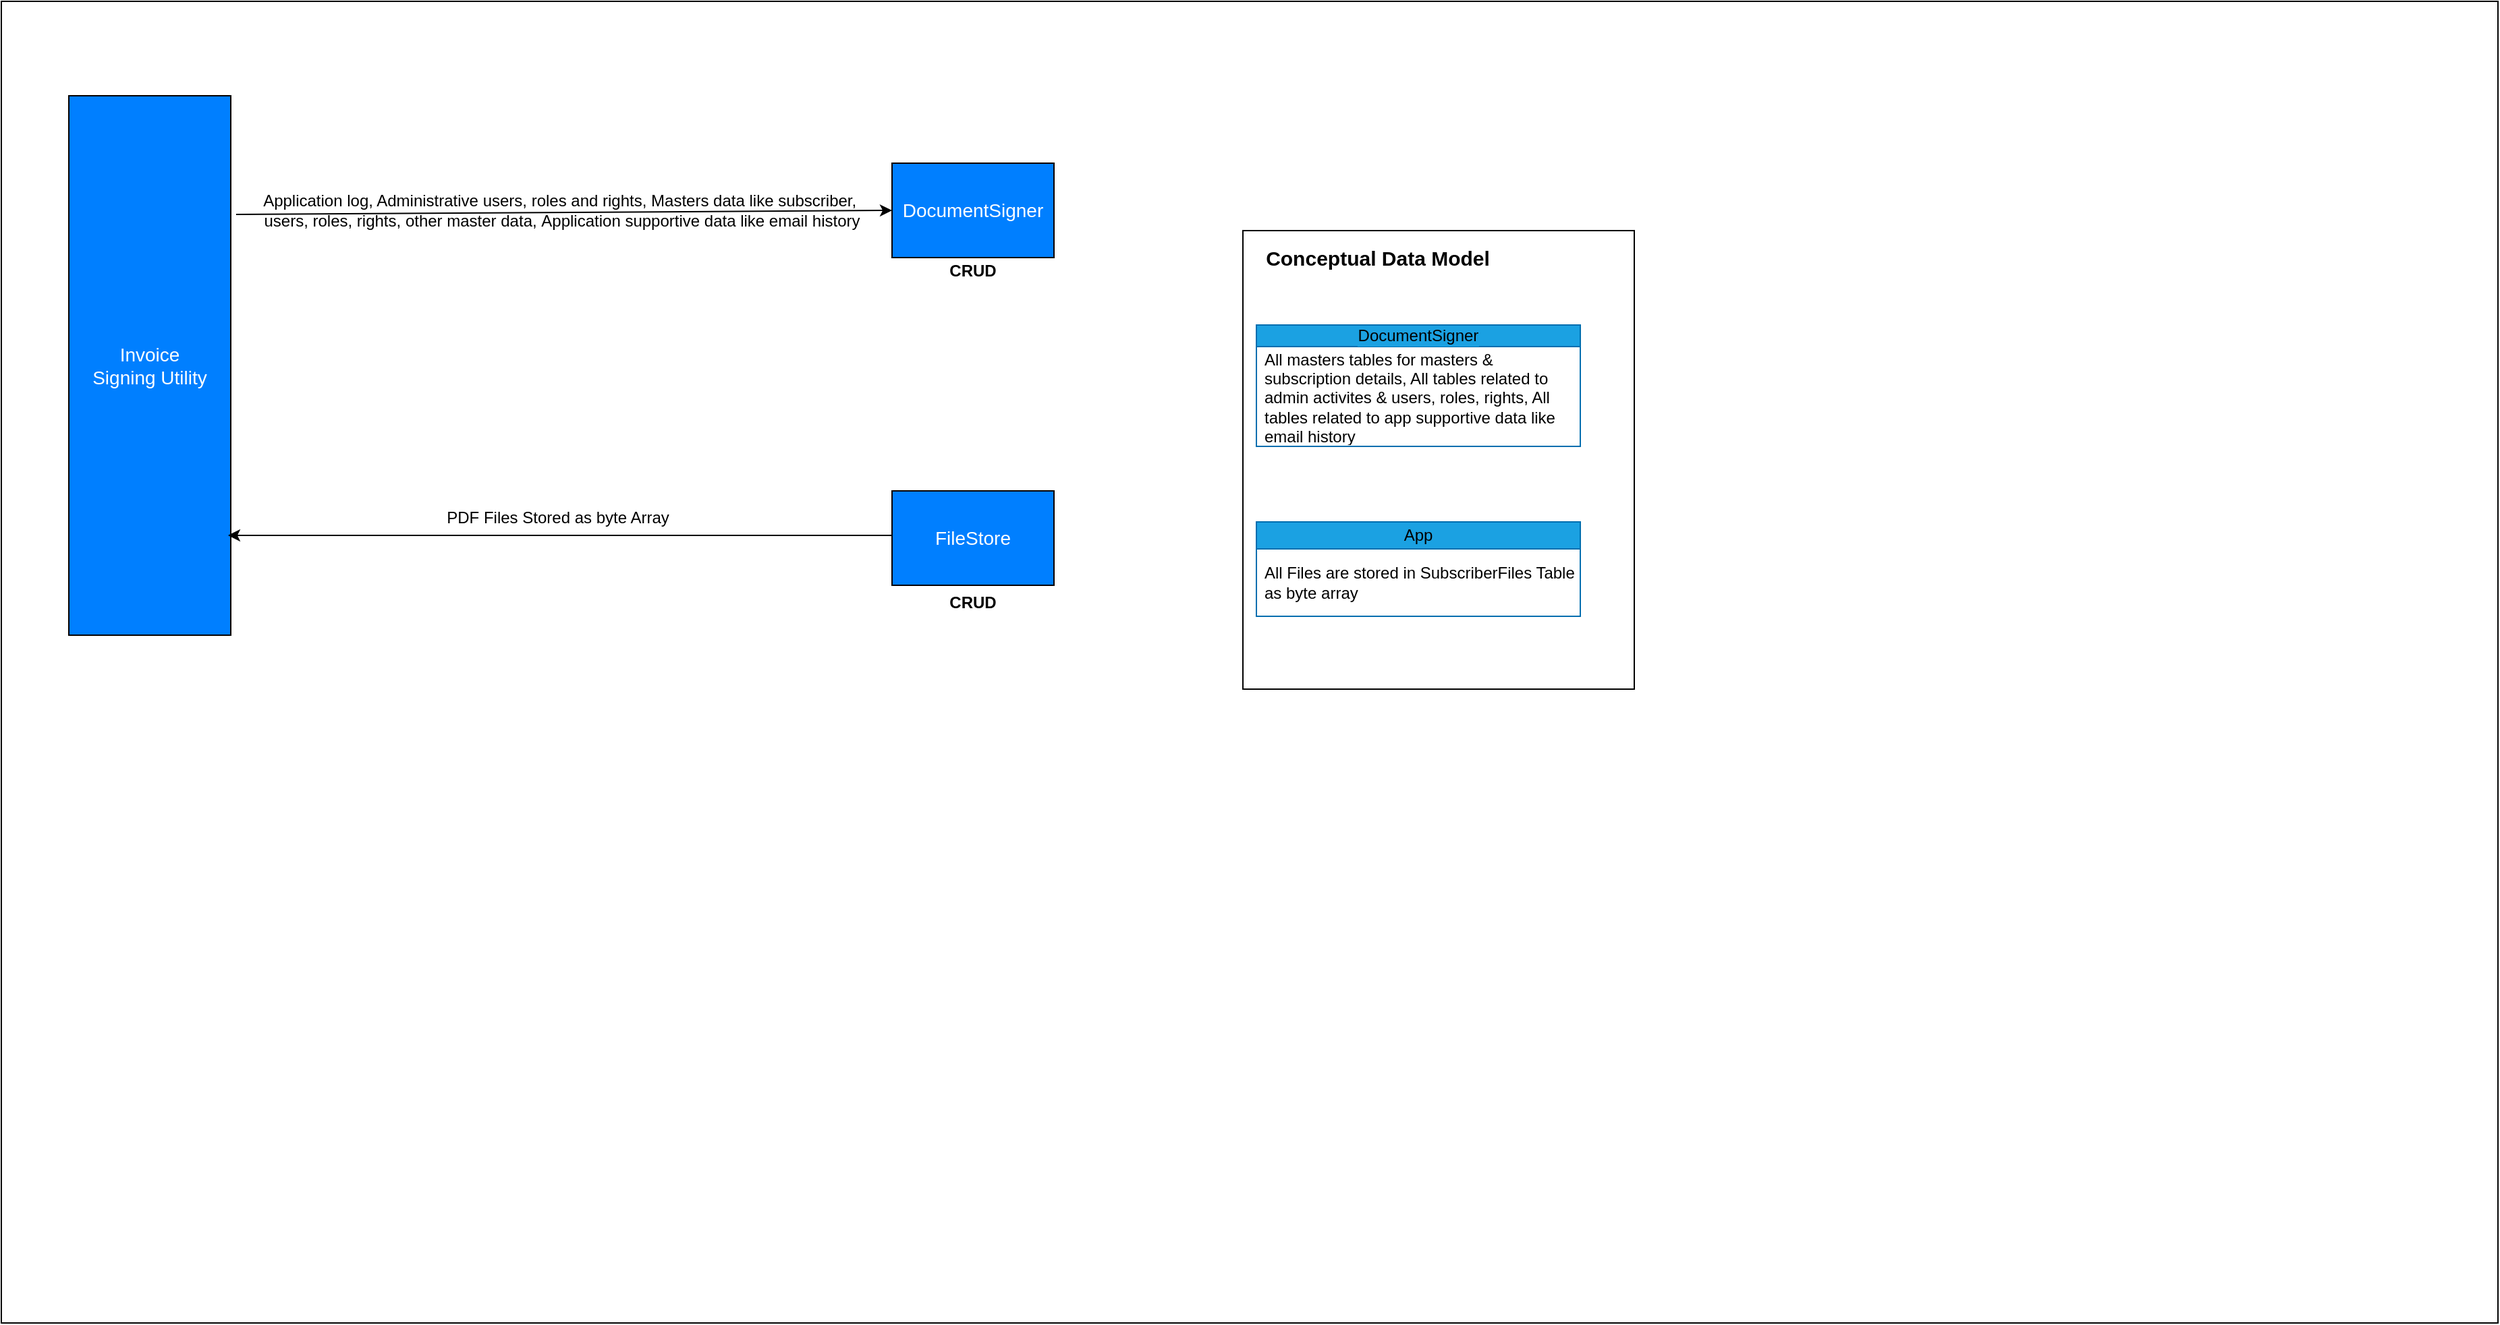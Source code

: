<mxfile version="24.7.17" pages="8">
  <diagram id="9r7TWnmRqdj49oUNqk3i" name="IA – Conceptual Data Model">
    <mxGraphModel dx="1707" dy="1603" grid="1" gridSize="10" guides="1" tooltips="1" connect="1" arrows="1" fold="1" page="1" pageScale="1" pageWidth="827" pageHeight="1169" math="0" shadow="0">
      <root>
        <mxCell id="0" />
        <mxCell id="1" parent="0" />
        <mxCell id="-n0CKBd-lGvseL9h98Tt-62" value="" style="rounded=0;whiteSpace=wrap;html=1;strokeColor=default;" parent="1" vertex="1">
          <mxGeometry x="-730" y="-1060" width="1850" height="980" as="geometry" />
        </mxCell>
        <mxCell id="-n0CKBd-lGvseL9h98Tt-30" value="" style="rounded=0;whiteSpace=wrap;html=1;" parent="1" vertex="1">
          <mxGeometry x="190" y="-890" width="290" height="340" as="geometry" />
        </mxCell>
        <mxCell id="-n0CKBd-lGvseL9h98Tt-1" value="&lt;span lang=&quot;EN-US&quot; style=&quot;font-size: 14px; font-family: Calibri, sans-serif;&quot;&gt;Invoice&lt;br style=&quot;font-size: 14px;&quot;&gt;Signing Utility&lt;/span&gt;" style="rounded=0;whiteSpace=wrap;html=1;fillColor=#007FFF;fontColor=#ffffff;fontSize=14;" parent="1" vertex="1">
          <mxGeometry x="-680" y="-990" width="120" height="400" as="geometry" />
        </mxCell>
        <mxCell id="-n0CKBd-lGvseL9h98Tt-2" value="&lt;font style=&quot;font-size: 14px;&quot; face=&quot;Calibri, sans-serif&quot;&gt;&lt;span style=&quot;font-size: 14px;&quot;&gt;DocumentSigner&lt;/span&gt;&lt;/font&gt;" style="rounded=0;whiteSpace=wrap;html=1;fillColor=#007FFF;fontColor=#ffffff;fontSize=14;" parent="1" vertex="1">
          <mxGeometry x="-70" y="-940" width="120" height="70" as="geometry" />
        </mxCell>
        <mxCell id="-n0CKBd-lGvseL9h98Tt-13" style="edgeStyle=orthogonalEdgeStyle;rounded=0;orthogonalLoop=1;jettySize=auto;html=1;entryX=0.983;entryY=0.815;entryDx=0;entryDy=0;exitX=0;exitY=0.5;exitDx=0;exitDy=0;entryPerimeter=0;" parent="1" source="-n0CKBd-lGvseL9h98Tt-3" target="-n0CKBd-lGvseL9h98Tt-1" edge="1">
          <mxGeometry relative="1" as="geometry">
            <Array as="points">
              <mxPoint x="-70" y="-664" />
            </Array>
          </mxGeometry>
        </mxCell>
        <mxCell id="-n0CKBd-lGvseL9h98Tt-3" value="&lt;font style=&quot;font-size: 14px;&quot; face=&quot;Calibri, sans-serif&quot;&gt;&lt;span style=&quot;font-size: 14px;&quot;&gt;FileStore&lt;/span&gt;&lt;/font&gt;" style="rounded=0;whiteSpace=wrap;html=1;fillColor=#007FFF;fontColor=#ffffff;fontSize=14;" parent="1" vertex="1">
          <mxGeometry x="-70" y="-697" width="120" height="70" as="geometry" />
        </mxCell>
        <mxCell id="-n0CKBd-lGvseL9h98Tt-7" value="&lt;b&gt;CRUD&lt;/b&gt;" style="text;html=1;align=center;verticalAlign=middle;whiteSpace=wrap;rounded=0;" parent="1" vertex="1">
          <mxGeometry x="-35" y="-870" width="50" height="20" as="geometry" />
        </mxCell>
        <mxCell id="-n0CKBd-lGvseL9h98Tt-8" value="&lt;b&gt;CRUD&lt;/b&gt;" style="text;html=1;align=center;verticalAlign=middle;whiteSpace=wrap;rounded=0;" parent="1" vertex="1">
          <mxGeometry x="-35" y="-624" width="50" height="20" as="geometry" />
        </mxCell>
        <mxCell id="-n0CKBd-lGvseL9h98Tt-12" value="" style="endArrow=classic;html=1;rounded=0;entryX=0;entryY=0.5;entryDx=0;entryDy=0;exitX=1.033;exitY=0.22;exitDx=0;exitDy=0;exitPerimeter=0;" parent="1" source="-n0CKBd-lGvseL9h98Tt-1" target="-n0CKBd-lGvseL9h98Tt-2" edge="1">
          <mxGeometry width="50" height="50" relative="1" as="geometry">
            <mxPoint x="-390" y="-905" as="sourcePoint" />
            <mxPoint x="-230" y="-710" as="targetPoint" />
          </mxGeometry>
        </mxCell>
        <mxCell id="-n0CKBd-lGvseL9h98Tt-18" value="Application log, Administrative users, roles and rights, Masters data like subscriber,&amp;nbsp;&lt;div&gt;users, roles,&amp;nbsp;&lt;span style=&quot;background-color: initial;&quot;&gt;rights,&amp;nbsp;&lt;/span&gt;&lt;span style=&quot;background-color: initial;&quot;&gt;other master data,&amp;nbsp;&lt;/span&gt;&lt;span style=&quot;background-color: initial;&quot;&gt;Application supportive data like email history&lt;/span&gt;&lt;/div&gt;" style="text;html=1;align=center;verticalAlign=middle;resizable=0;points=[];autosize=1;strokeColor=none;fillColor=none;" parent="1" vertex="1">
          <mxGeometry x="-550" y="-925" width="470" height="40" as="geometry" />
        </mxCell>
        <mxCell id="-n0CKBd-lGvseL9h98Tt-31" value="Conceptual Data Model" style="text;html=1;align=center;verticalAlign=middle;whiteSpace=wrap;rounded=0;fontStyle=1;fontSize=15;" parent="1" vertex="1">
          <mxGeometry x="190" y="-885" width="200" height="30" as="geometry" />
        </mxCell>
        <mxCell id="-n0CKBd-lGvseL9h98Tt-38" value="&lt;font style=&quot;&quot;&gt;DocumentSigner&lt;/font&gt;" style="swimlane;fontStyle=0;childLayout=stackLayout;horizontal=1;startSize=16;horizontalStack=0;resizeParent=1;resizeParentMax=0;resizeLast=0;collapsible=1;marginBottom=0;whiteSpace=wrap;html=1;labelBackgroundColor=#1BA1E2;fillColor=#1ba1e2;fontColor=#000000;strokeColor=#006EAF;" parent="1" vertex="1">
          <mxGeometry x="200" y="-820" width="240" height="90" as="geometry" />
        </mxCell>
        <mxCell id="-n0CKBd-lGvseL9h98Tt-39" value="All masters tables for masters &amp;amp; subscription details, All tables related to admin activites &amp;amp; users, roles, rights, All tables related to app supportive data like email history&amp;nbsp;&lt;div&gt;&lt;br&gt;&lt;/div&gt;" style="text;strokeColor=none;fillColor=none;align=left;verticalAlign=middle;spacingLeft=4;spacingRight=4;overflow=hidden;points=[[0,0.5],[1,0.5]];portConstraint=eastwest;rotatable=0;whiteSpace=wrap;html=1;" parent="-n0CKBd-lGvseL9h98Tt-38" vertex="1">
          <mxGeometry y="16" width="240" height="74" as="geometry" />
        </mxCell>
        <mxCell id="-n0CKBd-lGvseL9h98Tt-48" value="&lt;font style=&quot;&quot;&gt;App&lt;/font&gt;" style="swimlane;fontStyle=0;childLayout=stackLayout;horizontal=1;startSize=20;horizontalStack=0;resizeParent=1;resizeParentMax=0;resizeLast=0;collapsible=1;marginBottom=0;whiteSpace=wrap;html=1;labelBackgroundColor=#1BA1E2;fillColor=#1ba1e2;fontColor=#000000;strokeColor=#006EAF;swimlaneLine=1;" parent="1" vertex="1">
          <mxGeometry x="200" y="-674" width="240" height="70" as="geometry" />
        </mxCell>
        <mxCell id="-n0CKBd-lGvseL9h98Tt-49" value="All Files are stored in SubscriberFiles Table as byte array" style="text;strokeColor=none;fillColor=none;align=left;verticalAlign=middle;spacingLeft=4;spacingRight=4;overflow=hidden;points=[[0,0.5],[1,0.5]];portConstraint=eastwest;rotatable=0;whiteSpace=wrap;html=1;" parent="-n0CKBd-lGvseL9h98Tt-48" vertex="1">
          <mxGeometry y="20" width="240" height="50" as="geometry" />
        </mxCell>
        <mxCell id="Df2lqeYJ--OD-jJ26Byv-1" value="PDF Files Stored as byte Array" style="text;html=1;align=center;verticalAlign=middle;resizable=0;points=[];autosize=1;strokeColor=none;fillColor=none;" vertex="1" parent="1">
          <mxGeometry x="-413" y="-692" width="190" height="30" as="geometry" />
        </mxCell>
      </root>
    </mxGraphModel>
  </diagram>
  <diagram id="3xSgzxo0HDvVm3MBW92H" name="Technology Stack">
    <mxGraphModel dx="880" dy="468" grid="1" gridSize="10" guides="1" tooltips="1" connect="1" arrows="1" fold="1" page="1" pageScale="1" pageWidth="827" pageHeight="1169" math="0" shadow="0">
      <root>
        <mxCell id="0" />
        <mxCell id="1" parent="0" />
        <mxCell id="jbbcPedk37tklseIn5tv-1" value="" style="rounded=0;whiteSpace=wrap;html=1;" parent="1" vertex="1">
          <mxGeometry x="80" width="1510" height="720" as="geometry" />
        </mxCell>
        <mxCell id="jbbcPedk37tklseIn5tv-22" value="" style="rounded=0;whiteSpace=wrap;html=1;fillColor=#b1ddf0;strokeColor=#10739e;" parent="1" vertex="1">
          <mxGeometry x="370" y="110" width="210" height="580" as="geometry" />
        </mxCell>
        <mxCell id="jbbcPedk37tklseIn5tv-2" value="Programming Language&lt;div&gt;Frontend&lt;/div&gt;" style="rounded=0;whiteSpace=wrap;html=1;" parent="1" vertex="1">
          <mxGeometry x="130" y="180" width="170" height="40" as="geometry" />
        </mxCell>
        <mxCell id="jbbcPedk37tklseIn5tv-3" value="Programming Language Backend" style="rounded=0;whiteSpace=wrap;html=1;" parent="1" vertex="1">
          <mxGeometry x="130" y="230" width="170" height="40" as="geometry" />
        </mxCell>
        <mxCell id="jbbcPedk37tklseIn5tv-4" value="IDE" style="rounded=0;whiteSpace=wrap;html=1;" parent="1" vertex="1">
          <mxGeometry x="130" y="280" width="170" height="40" as="geometry" />
        </mxCell>
        <mxCell id="jbbcPedk37tklseIn5tv-5" value="Server Side OS" style="rounded=0;whiteSpace=wrap;html=1;" parent="1" vertex="1">
          <mxGeometry x="130" y="330" width="170" height="40" as="geometry" />
        </mxCell>
        <mxCell id="jbbcPedk37tklseIn5tv-6" value="Client Side OS" style="rounded=0;whiteSpace=wrap;html=1;" parent="1" vertex="1">
          <mxGeometry x="130" y="380" width="170" height="40" as="geometry" />
        </mxCell>
        <mxCell id="jbbcPedk37tklseIn5tv-7" value="Moinitoring and Diagnostics" style="rounded=0;whiteSpace=wrap;html=1;" parent="1" vertex="1">
          <mxGeometry x="130" y="430" width="170" height="40" as="geometry" />
        </mxCell>
        <mxCell id="jbbcPedk37tklseIn5tv-8" value="Application Runtime Framework" style="rounded=0;whiteSpace=wrap;html=1;" parent="1" vertex="1">
          <mxGeometry x="130" y="480" width="170" height="40" as="geometry" />
        </mxCell>
        <mxCell id="jbbcPedk37tklseIn5tv-9" value="Source Code Managment" style="rounded=0;whiteSpace=wrap;html=1;" parent="1" vertex="1">
          <mxGeometry x="130" y="530" width="170" height="40" as="geometry" />
        </mxCell>
        <mxCell id="jbbcPedk37tklseIn5tv-10" value="Database Application" style="rounded=0;whiteSpace=wrap;html=1;" parent="1" vertex="1">
          <mxGeometry x="130" y="580" width="170" height="40" as="geometry" />
        </mxCell>
        <mxCell id="jbbcPedk37tklseIn5tv-11" value="Database OS" style="rounded=0;whiteSpace=wrap;html=1;" parent="1" vertex="1">
          <mxGeometry x="130" y="630" width="170" height="40" as="geometry" />
        </mxCell>
        <mxCell id="jbbcPedk37tklseIn5tv-12" value="HTNL 5,Bootstrap, Javascript" style="rounded=0;whiteSpace=wrap;html=1;" parent="1" vertex="1">
          <mxGeometry x="390" y="180" width="170" height="40" as="geometry" />
        </mxCell>
        <mxCell id="jbbcPedk37tklseIn5tv-13" value="C#" style="rounded=0;whiteSpace=wrap;html=1;" parent="1" vertex="1">
          <mxGeometry x="390" y="230" width="170" height="40" as="geometry" />
        </mxCell>
        <mxCell id="jbbcPedk37tklseIn5tv-14" value="Visual Studio" style="rounded=0;whiteSpace=wrap;html=1;" parent="1" vertex="1">
          <mxGeometry x="390" y="280" width="170" height="40" as="geometry" />
        </mxCell>
        <mxCell id="jbbcPedk37tklseIn5tv-15" value="Windows" style="rounded=0;whiteSpace=wrap;html=1;" parent="1" vertex="1">
          <mxGeometry x="390" y="330" width="170" height="40" as="geometry" />
        </mxCell>
        <mxCell id="jbbcPedk37tklseIn5tv-16" value="----" style="rounded=0;whiteSpace=wrap;html=1;" parent="1" vertex="1">
          <mxGeometry x="390" y="380" width="170" height="40" as="geometry" />
        </mxCell>
        <mxCell id="jbbcPedk37tklseIn5tv-17" value="Utility" style="rounded=0;whiteSpace=wrap;html=1;" parent="1" vertex="1">
          <mxGeometry x="390" y="430" width="170" height="40" as="geometry" />
        </mxCell>
        <mxCell id="jbbcPedk37tklseIn5tv-18" value=".Net Framework&amp;nbsp;" style="rounded=0;whiteSpace=wrap;html=1;" parent="1" vertex="1">
          <mxGeometry x="390" y="480" width="170" height="40" as="geometry" />
        </mxCell>
        <mxCell id="jbbcPedk37tklseIn5tv-19" value="Gitea" style="rounded=0;whiteSpace=wrap;html=1;" parent="1" vertex="1">
          <mxGeometry x="390" y="530" width="170" height="40" as="geometry" />
        </mxCell>
        <mxCell id="jbbcPedk37tklseIn5tv-20" value="MS SQL" style="rounded=0;whiteSpace=wrap;html=1;" parent="1" vertex="1">
          <mxGeometry x="390" y="580" width="170" height="40" as="geometry" />
        </mxCell>
        <mxCell id="jbbcPedk37tklseIn5tv-21" value="Windows" style="rounded=0;whiteSpace=wrap;html=1;" parent="1" vertex="1">
          <mxGeometry x="390" y="630" width="170" height="40" as="geometry" />
        </mxCell>
        <mxCell id="jbbcPedk37tklseIn5tv-23" value="Web Portal" style="text;html=1;align=center;verticalAlign=middle;whiteSpace=wrap;rounded=0;fontStyle=1;fontColor=#000000;fontSize=20;" parent="1" vertex="1">
          <mxGeometry x="430" y="120" width="95" height="50" as="geometry" />
        </mxCell>
        <mxCell id="jbbcPedk37tklseIn5tv-25" value="&lt;span style=&quot;font-family: Calibri, sans-serif; font-size: 21px;&quot;&gt;Invoice&amp;nbsp;&lt;/span&gt;&lt;span style=&quot;font-family: Calibri, sans-serif; font-size: 21px;&quot;&gt;Signing Utility&lt;/span&gt;" style="rounded=0;whiteSpace=wrap;html=1;fillColor=#ffcd28;strokeColor=#d79b00;gradientColor=#ffa500;fontColor=#000000;fontStyle=1;fontSize=21;" parent="1" vertex="1">
          <mxGeometry x="370" y="50" width="1160" height="60" as="geometry" />
        </mxCell>
        <mxCell id="jbbcPedk37tklseIn5tv-26" value="" style="rounded=0;whiteSpace=wrap;html=1;fillColor=#b1ddf0;strokeColor=#10739e;" parent="1" vertex="1">
          <mxGeometry x="611" y="110" width="210" height="580" as="geometry" />
        </mxCell>
        <mxCell id="jbbcPedk37tklseIn5tv-27" value="N/A" style="rounded=0;whiteSpace=wrap;html=1;" parent="1" vertex="1">
          <mxGeometry x="631" y="180" width="170" height="40" as="geometry" />
        </mxCell>
        <mxCell id="jbbcPedk37tklseIn5tv-28" value="C#" style="rounded=0;whiteSpace=wrap;html=1;" parent="1" vertex="1">
          <mxGeometry x="631" y="230" width="170" height="40" as="geometry" />
        </mxCell>
        <mxCell id="jbbcPedk37tklseIn5tv-29" value="Visual Studio" style="rounded=0;whiteSpace=wrap;html=1;" parent="1" vertex="1">
          <mxGeometry x="631" y="280" width="170" height="40" as="geometry" />
        </mxCell>
        <mxCell id="jbbcPedk37tklseIn5tv-30" value="Windows" style="rounded=0;whiteSpace=wrap;html=1;" parent="1" vertex="1">
          <mxGeometry x="631" y="330" width="170" height="40" as="geometry" />
        </mxCell>
        <mxCell id="jbbcPedk37tklseIn5tv-31" value="----" style="rounded=0;whiteSpace=wrap;html=1;" parent="1" vertex="1">
          <mxGeometry x="631" y="380" width="170" height="40" as="geometry" />
        </mxCell>
        <mxCell id="jbbcPedk37tklseIn5tv-32" value="Utility" style="rounded=0;whiteSpace=wrap;html=1;" parent="1" vertex="1">
          <mxGeometry x="631" y="430" width="170" height="40" as="geometry" />
        </mxCell>
        <mxCell id="jbbcPedk37tklseIn5tv-33" value=".Net Framework&amp;nbsp;" style="rounded=0;whiteSpace=wrap;html=1;" parent="1" vertex="1">
          <mxGeometry x="631" y="480" width="170" height="40" as="geometry" />
        </mxCell>
        <mxCell id="jbbcPedk37tklseIn5tv-34" value="Gitea" style="rounded=0;whiteSpace=wrap;html=1;" parent="1" vertex="1">
          <mxGeometry x="631" y="530" width="170" height="40" as="geometry" />
        </mxCell>
        <mxCell id="jbbcPedk37tklseIn5tv-35" value="MS SQL" style="rounded=0;whiteSpace=wrap;html=1;" parent="1" vertex="1">
          <mxGeometry x="631" y="580" width="170" height="40" as="geometry" />
        </mxCell>
        <mxCell id="jbbcPedk37tklseIn5tv-36" value="Windows" style="rounded=0;whiteSpace=wrap;html=1;" parent="1" vertex="1">
          <mxGeometry x="631" y="630" width="170" height="40" as="geometry" />
        </mxCell>
        <mxCell id="jbbcPedk37tklseIn5tv-37" value="Invoice Pull Engine" style="text;html=1;align=center;verticalAlign=middle;whiteSpace=wrap;rounded=0;fontStyle=1;fontColor=#000000;fontSize=19;" parent="1" vertex="1">
          <mxGeometry x="660" y="130" width="110" height="30" as="geometry" />
        </mxCell>
        <mxCell id="jbbcPedk37tklseIn5tv-38" value="" style="rounded=0;whiteSpace=wrap;html=1;fillColor=#b1ddf0;strokeColor=#10739e;" parent="1" vertex="1">
          <mxGeometry x="851" y="110" width="210" height="580" as="geometry" />
        </mxCell>
        <mxCell id="jbbcPedk37tklseIn5tv-39" value="N/A" style="rounded=0;whiteSpace=wrap;html=1;" parent="1" vertex="1">
          <mxGeometry x="871" y="180" width="170" height="40" as="geometry" />
        </mxCell>
        <mxCell id="jbbcPedk37tklseIn5tv-40" value="C#" style="rounded=0;whiteSpace=wrap;html=1;" parent="1" vertex="1">
          <mxGeometry x="871" y="230" width="170" height="40" as="geometry" />
        </mxCell>
        <mxCell id="jbbcPedk37tklseIn5tv-41" value="Visual Studio" style="rounded=0;whiteSpace=wrap;html=1;" parent="1" vertex="1">
          <mxGeometry x="871" y="280" width="170" height="40" as="geometry" />
        </mxCell>
        <mxCell id="jbbcPedk37tklseIn5tv-42" value="Windows" style="rounded=0;whiteSpace=wrap;html=1;" parent="1" vertex="1">
          <mxGeometry x="871" y="330" width="170" height="40" as="geometry" />
        </mxCell>
        <mxCell id="jbbcPedk37tklseIn5tv-43" value="----" style="rounded=0;whiteSpace=wrap;html=1;" parent="1" vertex="1">
          <mxGeometry x="871" y="380" width="170" height="40" as="geometry" />
        </mxCell>
        <mxCell id="jbbcPedk37tklseIn5tv-44" value="Utility" style="rounded=0;whiteSpace=wrap;html=1;" parent="1" vertex="1">
          <mxGeometry x="871" y="430" width="170" height="40" as="geometry" />
        </mxCell>
        <mxCell id="jbbcPedk37tklseIn5tv-45" value=".Net Framework&amp;nbsp;" style="rounded=0;whiteSpace=wrap;html=1;" parent="1" vertex="1">
          <mxGeometry x="871" y="480" width="170" height="40" as="geometry" />
        </mxCell>
        <mxCell id="jbbcPedk37tklseIn5tv-46" value="Gitea" style="rounded=0;whiteSpace=wrap;html=1;" parent="1" vertex="1">
          <mxGeometry x="871" y="530" width="170" height="40" as="geometry" />
        </mxCell>
        <mxCell id="jbbcPedk37tklseIn5tv-47" value="MS SQL" style="rounded=0;whiteSpace=wrap;html=1;" parent="1" vertex="1">
          <mxGeometry x="871" y="580" width="170" height="40" as="geometry" />
        </mxCell>
        <mxCell id="jbbcPedk37tklseIn5tv-48" value="Windows" style="rounded=0;whiteSpace=wrap;html=1;" parent="1" vertex="1">
          <mxGeometry x="871" y="630" width="170" height="40" as="geometry" />
        </mxCell>
        <mxCell id="jbbcPedk37tklseIn5tv-49" value="Invoice Generation" style="text;html=1;align=center;verticalAlign=middle;whiteSpace=wrap;rounded=0;fontStyle=1;fontColor=#000000;fontSize=20;" parent="1" vertex="1">
          <mxGeometry x="890" y="130" width="130" height="30" as="geometry" />
        </mxCell>
        <mxCell id="jbbcPedk37tklseIn5tv-50" value="" style="rounded=0;whiteSpace=wrap;html=1;fillColor=#b1ddf0;strokeColor=#10739e;" parent="1" vertex="1">
          <mxGeometry x="1080" y="110" width="210" height="580" as="geometry" />
        </mxCell>
        <mxCell id="jbbcPedk37tklseIn5tv-51" value="N/A" style="rounded=0;whiteSpace=wrap;html=1;" parent="1" vertex="1">
          <mxGeometry x="1100" y="180" width="170" height="40" as="geometry" />
        </mxCell>
        <mxCell id="jbbcPedk37tklseIn5tv-52" value="C#" style="rounded=0;whiteSpace=wrap;html=1;" parent="1" vertex="1">
          <mxGeometry x="1100" y="230" width="170" height="40" as="geometry" />
        </mxCell>
        <mxCell id="jbbcPedk37tklseIn5tv-53" value="Visual Studio" style="rounded=0;whiteSpace=wrap;html=1;" parent="1" vertex="1">
          <mxGeometry x="1100" y="280" width="170" height="40" as="geometry" />
        </mxCell>
        <mxCell id="jbbcPedk37tklseIn5tv-54" value="Windows" style="rounded=0;whiteSpace=wrap;html=1;" parent="1" vertex="1">
          <mxGeometry x="1100" y="330" width="170" height="40" as="geometry" />
        </mxCell>
        <mxCell id="jbbcPedk37tklseIn5tv-55" value="----" style="rounded=0;whiteSpace=wrap;html=1;" parent="1" vertex="1">
          <mxGeometry x="1100" y="380" width="170" height="40" as="geometry" />
        </mxCell>
        <mxCell id="jbbcPedk37tklseIn5tv-56" value="Utility" style="rounded=0;whiteSpace=wrap;html=1;" parent="1" vertex="1">
          <mxGeometry x="1100" y="430" width="170" height="40" as="geometry" />
        </mxCell>
        <mxCell id="jbbcPedk37tklseIn5tv-57" value=".Net Framework&amp;nbsp;" style="rounded=0;whiteSpace=wrap;html=1;" parent="1" vertex="1">
          <mxGeometry x="1100" y="480" width="170" height="40" as="geometry" />
        </mxCell>
        <mxCell id="jbbcPedk37tklseIn5tv-58" value="Gitea" style="rounded=0;whiteSpace=wrap;html=1;" parent="1" vertex="1">
          <mxGeometry x="1100" y="530" width="170" height="40" as="geometry" />
        </mxCell>
        <mxCell id="jbbcPedk37tklseIn5tv-59" value="MS SQL" style="rounded=0;whiteSpace=wrap;html=1;" parent="1" vertex="1">
          <mxGeometry x="1100" y="580" width="170" height="40" as="geometry" />
        </mxCell>
        <mxCell id="jbbcPedk37tklseIn5tv-60" value="Windows" style="rounded=0;whiteSpace=wrap;html=1;" parent="1" vertex="1">
          <mxGeometry x="1100" y="630" width="170" height="40" as="geometry" />
        </mxCell>
        <mxCell id="jbbcPedk37tklseIn5tv-61" value="DSC Signing" style="text;html=1;align=center;verticalAlign=middle;whiteSpace=wrap;rounded=0;fontStyle=1;fontColor=#000000;fontSize=20;" parent="1" vertex="1">
          <mxGeometry x="1155" y="130" width="60" height="30" as="geometry" />
        </mxCell>
        <mxCell id="jbbcPedk37tklseIn5tv-62" value="" style="rounded=0;whiteSpace=wrap;html=1;fillColor=#b1ddf0;strokeColor=#10739e;" parent="1" vertex="1">
          <mxGeometry x="1320" y="110" width="210" height="580" as="geometry" />
        </mxCell>
        <mxCell id="jbbcPedk37tklseIn5tv-63" value="N/A" style="rounded=0;whiteSpace=wrap;html=1;" parent="1" vertex="1">
          <mxGeometry x="1340" y="180" width="170" height="40" as="geometry" />
        </mxCell>
        <mxCell id="jbbcPedk37tklseIn5tv-64" value="C#" style="rounded=0;whiteSpace=wrap;html=1;" parent="1" vertex="1">
          <mxGeometry x="1340" y="230" width="170" height="40" as="geometry" />
        </mxCell>
        <mxCell id="jbbcPedk37tklseIn5tv-65" value="Visual Studio" style="rounded=0;whiteSpace=wrap;html=1;" parent="1" vertex="1">
          <mxGeometry x="1340" y="280" width="170" height="40" as="geometry" />
        </mxCell>
        <mxCell id="jbbcPedk37tklseIn5tv-66" value="Windows" style="rounded=0;whiteSpace=wrap;html=1;" parent="1" vertex="1">
          <mxGeometry x="1340" y="330" width="170" height="40" as="geometry" />
        </mxCell>
        <mxCell id="jbbcPedk37tklseIn5tv-67" value="----" style="rounded=0;whiteSpace=wrap;html=1;" parent="1" vertex="1">
          <mxGeometry x="1340" y="380" width="170" height="40" as="geometry" />
        </mxCell>
        <mxCell id="jbbcPedk37tklseIn5tv-68" value="Utility" style="rounded=0;whiteSpace=wrap;html=1;" parent="1" vertex="1">
          <mxGeometry x="1340" y="430" width="170" height="40" as="geometry" />
        </mxCell>
        <mxCell id="jbbcPedk37tklseIn5tv-69" value=".Net Framework&amp;nbsp;" style="rounded=0;whiteSpace=wrap;html=1;" parent="1" vertex="1">
          <mxGeometry x="1340" y="480" width="170" height="40" as="geometry" />
        </mxCell>
        <mxCell id="jbbcPedk37tklseIn5tv-70" value="Gitea" style="rounded=0;whiteSpace=wrap;html=1;" parent="1" vertex="1">
          <mxGeometry x="1340" y="530" width="170" height="40" as="geometry" />
        </mxCell>
        <mxCell id="jbbcPedk37tklseIn5tv-71" value="MS SQL" style="rounded=0;whiteSpace=wrap;html=1;" parent="1" vertex="1">
          <mxGeometry x="1340" y="580" width="170" height="40" as="geometry" />
        </mxCell>
        <mxCell id="jbbcPedk37tklseIn5tv-72" value="Windows" style="rounded=0;whiteSpace=wrap;html=1;" parent="1" vertex="1">
          <mxGeometry x="1340" y="630" width="170" height="40" as="geometry" />
        </mxCell>
        <mxCell id="jbbcPedk37tklseIn5tv-73" value="Email Engine" style="text;html=1;align=center;verticalAlign=middle;whiteSpace=wrap;rounded=0;fontStyle=1;fontColor=#000000;fontSize=20;" parent="1" vertex="1">
          <mxGeometry x="1370" y="130" width="100" height="30" as="geometry" />
        </mxCell>
      </root>
    </mxGraphModel>
  </diagram>
  <diagram id="RBUWA6XSwpRnjp_DzFFW" name="Deployment/Environment details">
    <mxGraphModel dx="1306" dy="763" grid="1" gridSize="10" guides="1" tooltips="1" connect="1" arrows="1" fold="1" page="1" pageScale="1" pageWidth="827" pageHeight="1169" math="0" shadow="0">
      <root>
        <mxCell id="0" />
        <mxCell id="1" parent="0" />
        <mxCell id="IN-yG0TrqO_UwNUyJ69q-1" value="" style="rounded=0;whiteSpace=wrap;html=1;" vertex="1" parent="1">
          <mxGeometry x="310" y="130" width="1290" height="360" as="geometry" />
        </mxCell>
        <mxCell id="IN-yG0TrqO_UwNUyJ69q-24" style="edgeStyle=orthogonalEdgeStyle;rounded=0;orthogonalLoop=1;jettySize=auto;html=1;entryX=0.5;entryY=1;entryDx=0;entryDy=0;" edge="1" parent="1" source="IN-yG0TrqO_UwNUyJ69q-2" target="IN-yG0TrqO_UwNUyJ69q-3">
          <mxGeometry relative="1" as="geometry" />
        </mxCell>
        <mxCell id="IN-yG0TrqO_UwNUyJ69q-2" value="Local Machine" style="rounded=0;whiteSpace=wrap;html=1;fillColor=#ffe6cc;strokeColor=#d79b00;" vertex="1" parent="1">
          <mxGeometry x="360" y="330" width="120" height="60" as="geometry" />
        </mxCell>
        <mxCell id="IN-yG0TrqO_UwNUyJ69q-25" style="edgeStyle=orthogonalEdgeStyle;rounded=0;orthogonalLoop=1;jettySize=auto;html=1;entryX=0;entryY=0.5;entryDx=0;entryDy=0;" edge="1" parent="1" source="IN-yG0TrqO_UwNUyJ69q-3" target="IN-yG0TrqO_UwNUyJ69q-4">
          <mxGeometry relative="1" as="geometry" />
        </mxCell>
        <mxCell id="IN-yG0TrqO_UwNUyJ69q-3" value="Code Push Commit" style="rounded=0;whiteSpace=wrap;html=1;fillColor=#ffe6cc;strokeColor=#d79b00;" vertex="1" parent="1">
          <mxGeometry x="360" y="190" width="120" height="60" as="geometry" />
        </mxCell>
        <mxCell id="IN-yG0TrqO_UwNUyJ69q-4" value="Publish" style="rounded=0;whiteSpace=wrap;html=1;fillColor=#ffe6cc;strokeColor=#d79b00;" vertex="1" parent="1">
          <mxGeometry x="600" y="190" width="120" height="60" as="geometry" />
        </mxCell>
        <mxCell id="IN-yG0TrqO_UwNUyJ69q-27" style="edgeStyle=orthogonalEdgeStyle;rounded=0;orthogonalLoop=1;jettySize=auto;html=1;" edge="1" parent="1">
          <mxGeometry relative="1" as="geometry">
            <mxPoint x="1020" y="217" as="sourcePoint" />
            <mxPoint x="1106" y="217" as="targetPoint" />
          </mxGeometry>
        </mxCell>
        <mxCell id="IN-yG0TrqO_UwNUyJ69q-5" value="" style="rounded=0;whiteSpace=wrap;html=1;" vertex="1" parent="1">
          <mxGeometry x="860" y="150" width="160" height="320" as="geometry" />
        </mxCell>
        <mxCell id="IN-yG0TrqO_UwNUyJ69q-6" value="Deployment" style="rounded=0;whiteSpace=wrap;html=1;fillColor=#d5e8d4;strokeColor=#82b366;" vertex="1" parent="1">
          <mxGeometry x="880" y="210" width="120" height="60" as="geometry" />
        </mxCell>
        <mxCell id="IN-yG0TrqO_UwNUyJ69q-10" value="Settings" style="rounded=0;whiteSpace=wrap;html=1;fillColor=#d5e8d4;strokeColor=#82b366;" vertex="1" parent="1">
          <mxGeometry x="880" y="300" width="120" height="60" as="geometry" />
        </mxCell>
        <mxCell id="IN-yG0TrqO_UwNUyJ69q-11" value="Monitoring" style="rounded=0;whiteSpace=wrap;html=1;fillColor=#d5e8d4;strokeColor=#82b366;" vertex="1" parent="1">
          <mxGeometry x="880" y="390" width="120" height="60" as="geometry" />
        </mxCell>
        <mxCell id="IN-yG0TrqO_UwNUyJ69q-13" value="Staging Environment" style="text;html=1;align=center;verticalAlign=middle;whiteSpace=wrap;rounded=0;fontStyle=1" vertex="1" parent="1">
          <mxGeometry x="872" y="163" width="130" height="30" as="geometry" />
        </mxCell>
        <mxCell id="IN-yG0TrqO_UwNUyJ69q-19" value="" style="rounded=0;whiteSpace=wrap;html=1;" vertex="1" parent="1">
          <mxGeometry x="1106" y="150" width="160" height="320" as="geometry" />
        </mxCell>
        <mxCell id="IN-yG0TrqO_UwNUyJ69q-20" value="Deployment" style="rounded=0;whiteSpace=wrap;html=1;fillColor=#d5e8d4;strokeColor=#82b366;" vertex="1" parent="1">
          <mxGeometry x="1130" y="210" width="120" height="60" as="geometry" />
        </mxCell>
        <mxCell id="IN-yG0TrqO_UwNUyJ69q-21" value="Settings" style="rounded=0;whiteSpace=wrap;html=1;fillColor=#d5e8d4;strokeColor=#82b366;" vertex="1" parent="1">
          <mxGeometry x="1130" y="300" width="120" height="60" as="geometry" />
        </mxCell>
        <mxCell id="IN-yG0TrqO_UwNUyJ69q-22" value="Monitoring" style="rounded=0;whiteSpace=wrap;html=1;fillColor=#d5e8d4;strokeColor=#82b366;" vertex="1" parent="1">
          <mxGeometry x="1130" y="390" width="120" height="60" as="geometry" />
        </mxCell>
        <mxCell id="IN-yG0TrqO_UwNUyJ69q-23" value="Production Environment" style="text;html=1;align=center;verticalAlign=middle;whiteSpace=wrap;rounded=0;fontStyle=1" vertex="1" parent="1">
          <mxGeometry x="1112" y="164" width="150" height="30" as="geometry" />
        </mxCell>
        <mxCell id="IN-yG0TrqO_UwNUyJ69q-26" style="edgeStyle=orthogonalEdgeStyle;rounded=0;orthogonalLoop=1;jettySize=auto;html=1;entryX=-0.027;entryY=0.218;entryDx=0;entryDy=0;entryPerimeter=0;" edge="1" parent="1" source="IN-yG0TrqO_UwNUyJ69q-4" target="IN-yG0TrqO_UwNUyJ69q-5">
          <mxGeometry relative="1" as="geometry" />
        </mxCell>
      </root>
    </mxGraphModel>
  </diagram>
  <diagram id="J3aXHns4PzvPqu_wUVax" name="Security – Authentication">
    <mxGraphModel dx="880" dy="468" grid="1" gridSize="10" guides="1" tooltips="1" connect="1" arrows="1" fold="1" page="1" pageScale="1" pageWidth="827" pageHeight="1169" math="0" shadow="0">
      <root>
        <mxCell id="0" />
        <mxCell id="1" parent="0" />
        <mxCell id="mYA2sMyqhb1tlAcmL-d0-1" value="" style="rounded=0;whiteSpace=wrap;html=1;fillColor=#dae8fc;strokeColor=#6c8ebf;" parent="1" vertex="1">
          <mxGeometry x="160" y="120" width="720" height="500" as="geometry" />
        </mxCell>
        <mxCell id="dxvVfbnks1sciu27GEHS-3" style="edgeStyle=orthogonalEdgeStyle;rounded=0;orthogonalLoop=1;jettySize=auto;html=1;" parent="1" source="mYA2sMyqhb1tlAcmL-d0-2" target="mYA2sMyqhb1tlAcmL-d0-15" edge="1">
          <mxGeometry relative="1" as="geometry" />
        </mxCell>
        <mxCell id="mYA2sMyqhb1tlAcmL-d0-2" value="" style="rounded=1;whiteSpace=wrap;html=1;" parent="1" vertex="1">
          <mxGeometry x="190" y="170" width="140" height="60" as="geometry" />
        </mxCell>
        <mxCell id="mYA2sMyqhb1tlAcmL-d0-4" value="" style="shape=actor;whiteSpace=wrap;html=1;fillColor=#dae8fc;strokeColor=#6c8ebf;" parent="1" vertex="1">
          <mxGeometry x="218" y="180" width="30" height="40" as="geometry" />
        </mxCell>
        <mxCell id="mYA2sMyqhb1tlAcmL-d0-5" value="" style="shape=actor;whiteSpace=wrap;html=1;fillColor=#dae8fc;strokeColor=#6c8ebf;" parent="1" vertex="1">
          <mxGeometry x="267" y="180" width="30" height="40" as="geometry" />
        </mxCell>
        <mxCell id="mYA2sMyqhb1tlAcmL-d0-9" value="KPMG Active Direcotry&amp;nbsp;" style="text;html=1;align=center;verticalAlign=middle;whiteSpace=wrap;rounded=0;fontStyle=1" parent="1" vertex="1">
          <mxGeometry x="190" y="230" width="140" height="30" as="geometry" />
        </mxCell>
        <mxCell id="dxvVfbnks1sciu27GEHS-4" style="edgeStyle=orthogonalEdgeStyle;rounded=0;orthogonalLoop=1;jettySize=auto;html=1;entryX=0.5;entryY=1;entryDx=0;entryDy=0;" parent="1" source="mYA2sMyqhb1tlAcmL-d0-11" target="mYA2sMyqhb1tlAcmL-d0-15" edge="1">
          <mxGeometry relative="1" as="geometry" />
        </mxCell>
        <mxCell id="mYA2sMyqhb1tlAcmL-d0-11" value="" style="rounded=1;whiteSpace=wrap;html=1;" parent="1" vertex="1">
          <mxGeometry x="190" y="400" width="140" height="60" as="geometry" />
        </mxCell>
        <mxCell id="mYA2sMyqhb1tlAcmL-d0-12" value="" style="shape=actor;whiteSpace=wrap;html=1;fillColor=#dae8fc;strokeColor=#6c8ebf;" parent="1" vertex="1">
          <mxGeometry x="218" y="410" width="30" height="40" as="geometry" />
        </mxCell>
        <mxCell id="mYA2sMyqhb1tlAcmL-d0-13" value="" style="shape=actor;whiteSpace=wrap;html=1;fillColor=#dae8fc;strokeColor=#6c8ebf;" parent="1" vertex="1">
          <mxGeometry x="267" y="410" width="30" height="40" as="geometry" />
        </mxCell>
        <mxCell id="mYA2sMyqhb1tlAcmL-d0-14" value="Computer Location&lt;div&gt;(Roaming)&lt;/div&gt;" style="text;html=1;align=center;verticalAlign=middle;whiteSpace=wrap;rounded=0;fontStyle=1" parent="1" vertex="1">
          <mxGeometry x="190" y="460" width="140" height="30" as="geometry" />
        </mxCell>
        <mxCell id="mYA2sMyqhb1tlAcmL-d0-15" value="&lt;font style=&quot;font-size: 12px;&quot;&gt;&lt;span style=&quot;font-weight: 700; font-family: Calibri, sans-serif;&quot;&gt;Invoice&amp;nbsp;&lt;/span&gt;&lt;span style=&quot;font-weight: 700; font-family: Calibri, sans-serif;&quot;&gt;Signing Utility&lt;/span&gt;&lt;/font&gt;" style="rounded=1;whiteSpace=wrap;html=1;" parent="1" vertex="1">
          <mxGeometry x="430" y="290" width="120" height="60" as="geometry" />
        </mxCell>
        <mxCell id="dxvVfbnks1sciu27GEHS-1" value="&lt;font face=&quot;Calibri, sans-serif&quot;&gt;&lt;b&gt;Authentication Technology&lt;/b&gt;&lt;/font&gt;&lt;div&gt;&lt;font face=&quot;Calibri, sans-serif&quot;&gt;&lt;b&gt;(LDAP)&lt;/b&gt;&lt;/font&gt;&lt;/div&gt;" style="rounded=1;whiteSpace=wrap;html=1;" parent="1" vertex="1">
          <mxGeometry x="680" y="190" width="150" height="280" as="geometry" />
        </mxCell>
        <mxCell id="dxvVfbnks1sciu27GEHS-2" value="&lt;b&gt;Authorization&lt;/b&gt;&lt;div&gt;&lt;b&gt;(Roles and Rights based module built into application)&lt;/b&gt;&lt;/div&gt;" style="rounded=0;whiteSpace=wrap;html=1;fillColor=#ffcc99;strokeColor=#36393d;" parent="1" vertex="1">
          <mxGeometry x="330" y="510" width="350" height="60" as="geometry" />
        </mxCell>
        <mxCell id="dxvVfbnks1sciu27GEHS-5" value="" style="endArrow=classic;startArrow=classic;html=1;rounded=0;entryX=0.012;entryY=0.479;entryDx=0;entryDy=0;entryPerimeter=0;exitX=1;exitY=0.5;exitDx=0;exitDy=0;" parent="1" source="mYA2sMyqhb1tlAcmL-d0-15" target="dxvVfbnks1sciu27GEHS-1" edge="1">
          <mxGeometry width="50" height="50" relative="1" as="geometry">
            <mxPoint x="570" y="320" as="sourcePoint" />
            <mxPoint x="660" y="324.946" as="targetPoint" />
          </mxGeometry>
        </mxCell>
        <mxCell id="dxvVfbnks1sciu27GEHS-6" value="Authenticate" style="edgeLabel;html=1;align=center;verticalAlign=middle;resizable=0;points=[];" parent="dxvVfbnks1sciu27GEHS-5" vertex="1" connectable="0">
          <mxGeometry x="0.142" y="1" relative="1" as="geometry">
            <mxPoint x="-12" as="offset" />
          </mxGeometry>
        </mxCell>
        <mxCell id="dxvVfbnks1sciu27GEHS-7" value="" style="endArrow=classic;startArrow=classic;html=1;rounded=0;entryX=0.75;entryY=1;entryDx=0;entryDy=0;" parent="1" target="mYA2sMyqhb1tlAcmL-d0-15" edge="1">
          <mxGeometry width="50" height="50" relative="1" as="geometry">
            <mxPoint x="520" y="506" as="sourcePoint" />
            <mxPoint x="440" y="270" as="targetPoint" />
          </mxGeometry>
        </mxCell>
        <mxCell id="dxvVfbnks1sciu27GEHS-8" value="Authorize" style="edgeLabel;html=1;align=center;verticalAlign=middle;resizable=0;points=[];" parent="dxvVfbnks1sciu27GEHS-7" vertex="1" connectable="0">
          <mxGeometry x="0.083" y="1" relative="1" as="geometry">
            <mxPoint as="offset" />
          </mxGeometry>
        </mxCell>
        <mxCell id="dxvVfbnks1sciu27GEHS-9" value="" style="endArrow=classic;startArrow=classic;html=1;rounded=0;entryX=0;entryY=0.75;entryDx=0;entryDy=0;exitX=0.782;exitY=0.014;exitDx=0;exitDy=0;exitPerimeter=0;" parent="1" source="dxvVfbnks1sciu27GEHS-2" target="dxvVfbnks1sciu27GEHS-1" edge="1">
          <mxGeometry width="50" height="50" relative="1" as="geometry">
            <mxPoint x="390" y="320" as="sourcePoint" />
            <mxPoint x="440" y="270" as="targetPoint" />
            <Array as="points">
              <mxPoint x="604" y="400" />
            </Array>
          </mxGeometry>
        </mxCell>
        <mxCell id="dxvVfbnks1sciu27GEHS-10" value="Verify" style="edgeLabel;html=1;align=center;verticalAlign=middle;resizable=0;points=[];" parent="dxvVfbnks1sciu27GEHS-9" vertex="1" connectable="0">
          <mxGeometry x="-0.408" y="3" relative="1" as="geometry">
            <mxPoint x="4" as="offset" />
          </mxGeometry>
        </mxCell>
      </root>
    </mxGraphModel>
  </diagram>
  <diagram id="dmDi5A2zufEYuBiW1svE" name="Enterprise Architecture Principles">
    <mxGraphModel dx="1229" dy="763" grid="1" gridSize="10" guides="1" tooltips="1" connect="1" arrows="1" fold="1" page="1" pageScale="1" pageWidth="827" pageHeight="1169" math="0" shadow="0">
      <root>
        <mxCell id="0" />
        <mxCell id="1" parent="0" />
        <mxCell id="SM8iqn1yn9kOsfYhu18r-12" value="" style="rounded=0;whiteSpace=wrap;html=1;fillColor=#f5f5f5;gradientColor=#b3b3b3;strokeColor=#666666;" parent="1" vertex="1">
          <mxGeometry x="170" y="100" width="680" height="610" as="geometry" />
        </mxCell>
        <mxCell id="SM8iqn1yn9kOsfYhu18r-1" value="&lt;font style=&quot;font-size: 14px;&quot;&gt;Solution A&lt;/font&gt;" style="rounded=0;whiteSpace=wrap;html=1;fillColor=#ffcd28;strokeColor=#d79b00;gradientColor=#ffa500;fontStyle=1;fontSize=14;" parent="1" vertex="1">
          <mxGeometry x="220" y="140" width="120" height="530" as="geometry" />
        </mxCell>
        <mxCell id="SM8iqn1yn9kOsfYhu18r-2" value="Think Mobility for front-end" style="rounded=0;whiteSpace=wrap;html=1;" parent="1" vertex="1">
          <mxGeometry x="570" y="150" width="200" height="30" as="geometry" />
        </mxCell>
        <mxCell id="SM8iqn1yn9kOsfYhu18r-3" value="API First" style="rounded=0;whiteSpace=wrap;html=1;" parent="1" vertex="1">
          <mxGeometry x="570" y="200" width="200" height="30" as="geometry" />
        </mxCell>
        <mxCell id="SM8iqn1yn9kOsfYhu18r-4" value="Single Capability" style="rounded=0;whiteSpace=wrap;html=1;" parent="1" vertex="1">
          <mxGeometry x="570" y="250" width="200" height="30" as="geometry" />
        </mxCell>
        <mxCell id="SM8iqn1yn9kOsfYhu18r-5" value="Unified Architecture Governance" style="rounded=0;whiteSpace=wrap;html=1;" parent="1" vertex="1">
          <mxGeometry x="570" y="300" width="200" height="30" as="geometry" />
        </mxCell>
        <mxCell id="SM8iqn1yn9kOsfYhu18r-6" value="Data is an Asset" style="rounded=0;whiteSpace=wrap;html=1;" parent="1" vertex="1">
          <mxGeometry x="570" y="350" width="200" height="30" as="geometry" />
        </mxCell>
        <mxCell id="SM8iqn1yn9kOsfYhu18r-7" value="&lt;p align=&quot;center&quot; class=&quot;MsoNormal&quot;&gt;&lt;span lang=&quot;EN-US&quot;&gt;Virtual&lt;br/&gt;Deployment Preferred&lt;/span&gt;&lt;/p&gt;" style="rounded=0;whiteSpace=wrap;html=1;" parent="1" vertex="1">
          <mxGeometry x="570" y="430" width="200" height="30" as="geometry" />
        </mxCell>
        <mxCell id="SM8iqn1yn9kOsfYhu18r-8" value="&lt;span style=&quot;font-size: 11pt; line-height: 106%; font-family: Calibri, sans-serif;&quot; lang=&quot;EN-US&quot;&gt;Leverage off-the-shelf&amp;nbsp;&lt;/span&gt;" style="rounded=0;whiteSpace=wrap;html=1;" parent="1" vertex="1">
          <mxGeometry x="570" y="480" width="200" height="30" as="geometry" />
        </mxCell>
        <mxCell id="SM8iqn1yn9kOsfYhu18r-9" value="&lt;p align=&quot;center&quot; class=&quot;MsoNormal&quot;&gt;&lt;span lang=&quot;EN-US&quot;&gt;Configure,&lt;br/&gt;do not customize&lt;/span&gt;&lt;/p&gt;" style="rounded=0;whiteSpace=wrap;html=1;" parent="1" vertex="1">
          <mxGeometry x="570" y="530" width="200" height="30" as="geometry" />
        </mxCell>
        <mxCell id="SM8iqn1yn9kOsfYhu18r-10" value="&lt;p align=&quot;center&quot; class=&quot;MsoNormal&quot;&gt;&lt;span lang=&quot;EN-US&quot;&gt;Governed&lt;br/&gt;Integration&lt;/span&gt;&lt;/p&gt;" style="rounded=0;whiteSpace=wrap;html=1;" parent="1" vertex="1">
          <mxGeometry x="570" y="580" width="200" height="30" as="geometry" />
        </mxCell>
        <mxCell id="SM8iqn1yn9kOsfYhu18r-11" value="&lt;p align=&quot;center&quot; class=&quot;MsoNormal&quot;&gt;&lt;span lang=&quot;EN-US&quot;&gt;Think&lt;br/&gt;Cloud first&lt;/span&gt;&lt;/p&gt;" style="rounded=0;whiteSpace=wrap;html=1;" parent="1" vertex="1">
          <mxGeometry x="570" y="630" width="200" height="30" as="geometry" />
        </mxCell>
        <mxCell id="SM8iqn1yn9kOsfYhu18r-13" value="" style="endArrow=classic;startArrow=classic;html=1;rounded=0;entryX=0;entryY=0.5;entryDx=0;entryDy=0;exitX=0.992;exitY=0.045;exitDx=0;exitDy=0;exitPerimeter=0;" parent="1" source="SM8iqn1yn9kOsfYhu18r-1" target="SM8iqn1yn9kOsfYhu18r-2" edge="1">
          <mxGeometry width="50" height="50" relative="1" as="geometry">
            <mxPoint x="390" y="410" as="sourcePoint" />
            <mxPoint x="440" y="360" as="targetPoint" />
          </mxGeometry>
        </mxCell>
        <mxCell id="SM8iqn1yn9kOsfYhu18r-14" value="" style="endArrow=classic;startArrow=classic;html=1;rounded=0;entryX=0;entryY=0.5;entryDx=0;entryDy=0;exitX=0.992;exitY=0.066;exitDx=0;exitDy=0;exitPerimeter=0;" parent="1" edge="1">
          <mxGeometry width="50" height="50" relative="1" as="geometry">
            <mxPoint x="340" y="214.76" as="sourcePoint" />
            <mxPoint x="571" y="214.76" as="targetPoint" />
          </mxGeometry>
        </mxCell>
        <mxCell id="SM8iqn1yn9kOsfYhu18r-15" value="" style="endArrow=classic;startArrow=classic;html=1;rounded=0;entryX=0;entryY=0.5;entryDx=0;entryDy=0;exitX=0.992;exitY=0.066;exitDx=0;exitDy=0;exitPerimeter=0;" parent="1" edge="1">
          <mxGeometry width="50" height="50" relative="1" as="geometry">
            <mxPoint x="339" y="264.76" as="sourcePoint" />
            <mxPoint x="570" y="264.76" as="targetPoint" />
          </mxGeometry>
        </mxCell>
        <mxCell id="SM8iqn1yn9kOsfYhu18r-16" value="" style="endArrow=classic;startArrow=classic;html=1;rounded=0;entryX=0;entryY=0.5;entryDx=0;entryDy=0;exitX=0.992;exitY=0.066;exitDx=0;exitDy=0;exitPerimeter=0;" parent="1" edge="1">
          <mxGeometry width="50" height="50" relative="1" as="geometry">
            <mxPoint x="340" y="314.76" as="sourcePoint" />
            <mxPoint x="571" y="314.76" as="targetPoint" />
          </mxGeometry>
        </mxCell>
        <mxCell id="SM8iqn1yn9kOsfYhu18r-17" value="" style="endArrow=classic;startArrow=classic;html=1;rounded=0;entryX=0;entryY=0.5;entryDx=0;entryDy=0;exitX=0.992;exitY=0.066;exitDx=0;exitDy=0;exitPerimeter=0;fontStyle=1" parent="1" edge="1">
          <mxGeometry width="50" height="50" relative="1" as="geometry">
            <mxPoint x="339" y="364.76" as="sourcePoint" />
            <mxPoint x="570" y="364.76" as="targetPoint" />
          </mxGeometry>
        </mxCell>
        <mxCell id="SM8iqn1yn9kOsfYhu18r-18" value="" style="endArrow=classic;startArrow=classic;html=1;rounded=0;entryX=0;entryY=0.5;entryDx=0;entryDy=0;exitX=0.992;exitY=0.066;exitDx=0;exitDy=0;exitPerimeter=0;" parent="1" edge="1">
          <mxGeometry width="50" height="50" relative="1" as="geometry">
            <mxPoint x="340" y="444.76" as="sourcePoint" />
            <mxPoint x="571" y="444.76" as="targetPoint" />
          </mxGeometry>
        </mxCell>
        <mxCell id="SM8iqn1yn9kOsfYhu18r-20" value="" style="endArrow=classic;startArrow=classic;html=1;rounded=0;entryX=0;entryY=0.5;entryDx=0;entryDy=0;exitX=0.992;exitY=0.066;exitDx=0;exitDy=0;exitPerimeter=0;" parent="1" edge="1">
          <mxGeometry width="50" height="50" relative="1" as="geometry">
            <mxPoint x="339" y="494.76" as="sourcePoint" />
            <mxPoint x="570" y="494.76" as="targetPoint" />
          </mxGeometry>
        </mxCell>
        <mxCell id="SM8iqn1yn9kOsfYhu18r-22" value="" style="endArrow=classic;startArrow=classic;html=1;rounded=0;entryX=0;entryY=0.5;entryDx=0;entryDy=0;exitX=0.992;exitY=0.066;exitDx=0;exitDy=0;exitPerimeter=0;" parent="1" edge="1">
          <mxGeometry width="50" height="50" relative="1" as="geometry">
            <mxPoint x="340" y="544.76" as="sourcePoint" />
            <mxPoint x="571" y="544.76" as="targetPoint" />
          </mxGeometry>
        </mxCell>
        <mxCell id="SM8iqn1yn9kOsfYhu18r-23" value="" style="endArrow=classic;startArrow=classic;html=1;rounded=0;entryX=0;entryY=0.5;entryDx=0;entryDy=0;exitX=0.992;exitY=0.066;exitDx=0;exitDy=0;exitPerimeter=0;" parent="1" edge="1">
          <mxGeometry width="50" height="50" relative="1" as="geometry">
            <mxPoint x="340" y="594.76" as="sourcePoint" />
            <mxPoint x="571" y="594.76" as="targetPoint" />
          </mxGeometry>
        </mxCell>
        <mxCell id="SM8iqn1yn9kOsfYhu18r-24" value="" style="endArrow=classic;startArrow=classic;html=1;rounded=0;entryX=0;entryY=0.5;entryDx=0;entryDy=0;exitX=0.992;exitY=0.066;exitDx=0;exitDy=0;exitPerimeter=0;" parent="1" edge="1">
          <mxGeometry width="50" height="50" relative="1" as="geometry">
            <mxPoint x="340" y="644.76" as="sourcePoint" />
            <mxPoint x="571" y="644.76" as="targetPoint" />
          </mxGeometry>
        </mxCell>
      </root>
    </mxGraphModel>
  </diagram>
  <diagram id="uUXaItX13IU5neWzJNzd" name="Solution components">
    <mxGraphModel dx="880" dy="468" grid="1" gridSize="10" guides="1" tooltips="1" connect="1" arrows="1" fold="1" page="1" pageScale="1" pageWidth="827" pageHeight="1169" math="0" shadow="0">
      <root>
        <mxCell id="0" />
        <mxCell id="1" parent="0" />
        <mxCell id="kBuNwBs8cStKqqsVHAi4-32" value="" style="rounded=0;whiteSpace=wrap;html=1;fillColor=#dae8fc;gradientColor=#7ea6e0;strokeColor=#6c8ebf;" parent="1" vertex="1">
          <mxGeometry x="29" width="1221" height="1010" as="geometry" />
        </mxCell>
        <mxCell id="nqBZIhUQLVDC6unqFSjS-1" value="Internet" style="rounded=0;whiteSpace=wrap;html=1;align=center;verticalAlign=top;fontStyle=1;fillColor=#ffcd28;gradientColor=#ffa500;strokeColor=#d79b00;fontSize=14;" parent="1" vertex="1">
          <mxGeometry x="470" y="32" width="160" height="38" as="geometry" />
        </mxCell>
        <mxCell id="nqBZIhUQLVDC6unqFSjS-2" value="Browser" style="rounded=0;whiteSpace=wrap;html=1;fillColor=#f8cecc;gradientColor=#ea6b66;strokeColor=#b85450;" parent="1" vertex="1">
          <mxGeometry x="216" y="109" width="120" height="30" as="geometry" />
        </mxCell>
        <mxCell id="kBuNwBs8cStKqqsVHAi4-31" style="edgeStyle=orthogonalEdgeStyle;rounded=0;orthogonalLoop=1;jettySize=auto;html=1;entryX=0.5;entryY=0;entryDx=0;entryDy=0;" parent="1" source="nqBZIhUQLVDC6unqFSjS-3" target="kBuNwBs8cStKqqsVHAi4-16" edge="1">
          <mxGeometry relative="1" as="geometry" />
        </mxCell>
        <mxCell id="nqBZIhUQLVDC6unqFSjS-3" value="&#xa;&lt;span style=&quot;forced-color-adjust: none; color: rgb(0, 0, 0); font-size: 15px; font-style: normal; font-variant-ligatures: normal; font-variant-caps: normal; font-weight: 700; letter-spacing: normal; orphans: 2; text-align: center; text-indent: 0px; text-transform: none; widows: 2; word-spacing: 0px; -webkit-text-stroke-width: 0px; white-space: normal; background-color: rgb(251, 251, 251); text-decoration-thickness: initial; text-decoration-style: initial; text-decoration-color: initial; font-family: Calibri, sans-serif;&quot;&gt;Invoice&amp;nbsp;&lt;/span&gt;&lt;span style=&quot;forced-color-adjust: none; color: rgb(0, 0, 0); font-size: 15px; font-style: normal; font-variant-ligatures: normal; font-variant-caps: normal; font-weight: 700; letter-spacing: normal; orphans: 2; text-align: center; text-indent: 0px; text-transform: none; widows: 2; word-spacing: 0px; -webkit-text-stroke-width: 0px; white-space: normal; background-color: rgb(251, 251, 251); text-decoration-thickness: initial; text-decoration-style: initial; text-decoration-color: initial; font-family: Calibri, sans-serif;&quot;&gt;Signing Utility&lt;/span&gt;&#xa;&#xa;" style="rounded=0;whiteSpace=wrap;html=1;verticalAlign=top;fontSize=15;fillColor=#f5f5f5;gradientColor=#b3b3b3;strokeColor=#666666;" parent="1" vertex="1">
          <mxGeometry x="51" y="230" width="486" height="310" as="geometry" />
        </mxCell>
        <mxCell id="kBuNwBs8cStKqqsVHAi4-1" value="Component 1 - Login" style="rounded=1;whiteSpace=wrap;html=1;" parent="1" vertex="1">
          <mxGeometry x="71" y="300" width="120" height="60" as="geometry" />
        </mxCell>
        <mxCell id="kBuNwBs8cStKqqsVHAi4-2" value="Component 2 - Dashboard" style="rounded=1;whiteSpace=wrap;html=1;" parent="1" vertex="1">
          <mxGeometry x="231" y="300" width="120" height="60" as="geometry" />
        </mxCell>
        <mxCell id="kBuNwBs8cStKqqsVHAi4-3" value="Component 3 - Manage Organization" style="rounded=1;whiteSpace=wrap;html=1;" parent="1" vertex="1">
          <mxGeometry x="391" y="300" width="120" height="60" as="geometry" />
        </mxCell>
        <mxCell id="kBuNwBs8cStKqqsVHAi4-4" value="Component 4 - Documents" style="rounded=1;whiteSpace=wrap;html=1;" parent="1" vertex="1">
          <mxGeometry x="71" y="380" width="120" height="60" as="geometry" />
        </mxCell>
        <mxCell id="kBuNwBs8cStKqqsVHAi4-5" value="Component 5 - Pdf Processing" style="rounded=1;whiteSpace=wrap;html=1;" parent="1" vertex="1">
          <mxGeometry x="233" y="380" width="120" height="60" as="geometry" />
        </mxCell>
        <mxCell id="kBuNwBs8cStKqqsVHAi4-6" value="Component 6 - Audit Trail" style="rounded=1;whiteSpace=wrap;html=1;" parent="1" vertex="1">
          <mxGeometry x="391" y="380" width="120" height="60" as="geometry" />
        </mxCell>
        <mxCell id="kBuNwBs8cStKqqsVHAi4-7" value="Component 7 - Settings" style="rounded=1;whiteSpace=wrap;html=1;" parent="1" vertex="1">
          <mxGeometry x="71" y="460" width="120" height="60" as="geometry" />
        </mxCell>
        <mxCell id="kBuNwBs8cStKqqsVHAi4-8" value="Component 8 - Help" style="rounded=1;whiteSpace=wrap;html=1;" parent="1" vertex="1">
          <mxGeometry x="232" y="460" width="120" height="60" as="geometry" />
        </mxCell>
        <mxCell id="kBuNwBs8cStKqqsVHAi4-16" value="&lt;b&gt;Storage&lt;/b&gt;" style="rounded=0;whiteSpace=wrap;html=1;verticalAlign=top;fontSize=15;fillColor=#f5f5f5;gradientColor=#b3b3b3;strokeColor=#666666;" parent="1" vertex="1">
          <mxGeometry x="115" y="620" width="840" height="200" as="geometry" />
        </mxCell>
        <mxCell id="kBuNwBs8cStKqqsVHAi4-17" value="CygnetGSPDocumentSigner" style="shape=cylinder3;whiteSpace=wrap;html=1;boundedLbl=1;backgroundOutline=1;size=15;fillColor=#d5e8d4;gradientColor=#97d077;strokeColor=#82b366;" parent="1" vertex="1">
          <mxGeometry x="201" y="660" width="190" height="80" as="geometry" />
        </mxCell>
        <mxCell id="kBuNwBs8cStKqqsVHAi4-20" value="CygnetGSPFileStore" style="shape=cylinder3;whiteSpace=wrap;html=1;boundedLbl=1;backgroundOutline=1;size=15;fillColor=#d5e8d4;gradientColor=#97d077;strokeColor=#82b366;" parent="1" vertex="1">
          <mxGeometry x="600" y="660" width="150" height="80" as="geometry" />
        </mxCell>
        <mxCell id="kBuNwBs8cStKqqsVHAi4-30" style="edgeStyle=orthogonalEdgeStyle;rounded=0;orthogonalLoop=1;jettySize=auto;html=1;entryX=0.5;entryY=0;entryDx=0;entryDy=0;" parent="1" source="nqBZIhUQLVDC6unqFSjS-1" target="nqBZIhUQLVDC6unqFSjS-2" edge="1">
          <mxGeometry relative="1" as="geometry" />
        </mxCell>
        <mxCell id="IbIrkp7lnWECij5IgG2U-1" value="Windows Services/Utility" style="rounded=0;whiteSpace=wrap;html=1;fillColor=#f8cecc;gradientColor=#ea6b66;strokeColor=#b85450;" vertex="1" parent="1">
          <mxGeometry x="767" y="109" width="120" height="30" as="geometry" />
        </mxCell>
        <mxCell id="IbIrkp7lnWECij5IgG2U-2" style="edgeStyle=orthogonalEdgeStyle;rounded=0;orthogonalLoop=1;jettySize=auto;html=1;entryX=0.842;entryY=0.09;entryDx=0;entryDy=0;entryPerimeter=0;exitX=1;exitY=0.5;exitDx=0;exitDy=0;" edge="1" parent="1" source="nqBZIhUQLVDC6unqFSjS-1">
          <mxGeometry relative="1" as="geometry">
            <mxPoint x="512" y="59" as="sourcePoint" />
            <mxPoint x="825.742" y="109" as="targetPoint" />
            <Array as="points">
              <mxPoint x="630" y="50" />
              <mxPoint x="826" y="50" />
            </Array>
          </mxGeometry>
        </mxCell>
        <mxCell id="IbIrkp7lnWECij5IgG2U-13" style="edgeStyle=orthogonalEdgeStyle;rounded=0;orthogonalLoop=1;jettySize=auto;html=1;exitX=0.5;exitY=1;exitDx=0;exitDy=0;" edge="1" parent="1" source="IbIrkp7lnWECij5IgG2U-4">
          <mxGeometry relative="1" as="geometry">
            <mxPoint x="540" y="620" as="targetPoint" />
          </mxGeometry>
        </mxCell>
        <mxCell id="IbIrkp7lnWECij5IgG2U-4" value="&#xa;&lt;span style=&quot;forced-color-adjust: none; color: rgb(0, 0, 0); font-size: 15px; font-style: normal; font-variant-ligatures: normal; font-variant-caps: normal; font-weight: 700; letter-spacing: normal; orphans: 2; text-align: center; text-indent: 0px; text-transform: none; widows: 2; word-spacing: 0px; -webkit-text-stroke-width: 0px; white-space: normal; background-color: rgb(251, 251, 251); text-decoration-thickness: initial; text-decoration-style: initial; text-decoration-color: initial; font-family: Calibri, sans-serif;&quot;&gt;Invoice&amp;nbsp;&lt;/span&gt;&lt;span style=&quot;forced-color-adjust: none; color: rgb(0, 0, 0); font-size: 15px; font-style: normal; font-variant-ligatures: normal; font-variant-caps: normal; font-weight: 700; letter-spacing: normal; orphans: 2; text-align: center; text-indent: 0px; text-transform: none; widows: 2; word-spacing: 0px; -webkit-text-stroke-width: 0px; white-space: normal; background-color: rgb(251, 251, 251); text-decoration-thickness: initial; text-decoration-style: initial; text-decoration-color: initial; font-family: Calibri, sans-serif;&quot;&gt;Signing Utility&lt;/span&gt;&#xa;&#xa;" style="rounded=0;whiteSpace=wrap;html=1;verticalAlign=top;fontSize=15;fillColor=#f5f5f5;gradientColor=#b3b3b3;strokeColor=#666666;" vertex="1" parent="1">
          <mxGeometry x="557" y="230" width="486" height="310" as="geometry" />
        </mxCell>
        <mxCell id="IbIrkp7lnWECij5IgG2U-5" value="Component 1 - Pull Service" style="rounded=1;whiteSpace=wrap;html=1;" vertex="1" parent="1">
          <mxGeometry x="580" y="300" width="120" height="60" as="geometry" />
        </mxCell>
        <mxCell id="IbIrkp7lnWECij5IgG2U-6" value="Component 2 - Invoice Generation" style="rounded=1;whiteSpace=wrap;html=1;" vertex="1" parent="1">
          <mxGeometry x="740" y="300" width="120" height="60" as="geometry" />
        </mxCell>
        <mxCell id="IbIrkp7lnWECij5IgG2U-7" value="Component 3 - DSC Generation" style="rounded=1;whiteSpace=wrap;html=1;" vertex="1" parent="1">
          <mxGeometry x="887" y="300" width="120" height="60" as="geometry" />
        </mxCell>
        <mxCell id="IbIrkp7lnWECij5IgG2U-8" value="Component 4 - Email Engine" style="rounded=1;whiteSpace=wrap;html=1;" vertex="1" parent="1">
          <mxGeometry x="580" y="380" width="120" height="60" as="geometry" />
        </mxCell>
        <mxCell id="IbIrkp7lnWECij5IgG2U-9" value="Component 5 - Report Engine" style="rounded=1;whiteSpace=wrap;html=1;" vertex="1" parent="1">
          <mxGeometry x="740" y="380" width="120" height="60" as="geometry" />
        </mxCell>
        <mxCell id="_Squ3ydQAgCpPJS2hyJv-2" value="" style="endArrow=classic;html=1;rounded=0;exitX=0.206;exitY=0.139;exitDx=0;exitDy=0;exitPerimeter=0;entryX=0.473;entryY=0.003;entryDx=0;entryDy=0;entryPerimeter=0;" edge="1" parent="1">
          <mxGeometry width="50" height="50" relative="1" as="geometry">
            <mxPoint x="280.526" y="139.39" as="sourcePoint" />
            <mxPoint x="280.878" y="229.93" as="targetPoint" />
            <Array as="points" />
          </mxGeometry>
        </mxCell>
        <mxCell id="_Squ3ydQAgCpPJS2hyJv-3" value="" style="endArrow=classic;html=1;rounded=0;exitX=0.206;exitY=0.139;exitDx=0;exitDy=0;exitPerimeter=0;entryX=0.473;entryY=0.003;entryDx=0;entryDy=0;entryPerimeter=0;" edge="1" parent="1">
          <mxGeometry width="50" height="50" relative="1" as="geometry">
            <mxPoint x="827.526" y="139.39" as="sourcePoint" />
            <mxPoint x="827.878" y="229.93" as="targetPoint" />
            <Array as="points" />
          </mxGeometry>
        </mxCell>
      </root>
    </mxGraphModel>
  </diagram>
  <diagram id="u4MM5XB2a7KV5IufdqGy" name="Integration Diagram">
    <mxGraphModel dx="880" dy="468" grid="1" gridSize="10" guides="1" tooltips="1" connect="1" arrows="1" fold="1" page="1" pageScale="1" pageWidth="850" pageHeight="1100" math="0" shadow="0">
      <root>
        <mxCell id="0" />
        <mxCell id="1" parent="0" />
        <mxCell id="IEY3mOb6rSw9f6G6FT06-1" value="" style="rounded=0;whiteSpace=wrap;html=1;" vertex="1" parent="1">
          <mxGeometry x="23" y="40" width="800" height="440" as="geometry" />
        </mxCell>
        <mxCell id="IEY3mOb6rSw9f6G6FT06-6" value="&lt;b&gt;&lt;font style=&quot;font-size: 20px;&quot;&gt;API Based&lt;/font&gt;&lt;/b&gt;" style="text;html=1;align=left;verticalAlign=middle;whiteSpace=wrap;rounded=0;fontStyle=6" vertex="1" parent="1">
          <mxGeometry x="50" y="50" width="220" height="30" as="geometry" />
        </mxCell>
        <mxCell id="IEY3mOb6rSw9f6G6FT06-7" value="" style="rounded=0;whiteSpace=wrap;html=1;dashed=1;" vertex="1" parent="1">
          <mxGeometry x="280" y="100" width="530" height="330" as="geometry" />
        </mxCell>
        <mxCell id="IEY3mOb6rSw9f6G6FT06-9" value="" style="rounded=1;whiteSpace=wrap;html=1;fillColor=#dae8fc;strokeColor=#6c8ebf;" vertex="1" parent="1">
          <mxGeometry x="323" y="138" width="120" height="154" as="geometry" />
        </mxCell>
        <mxCell id="IEY3mOb6rSw9f6G6FT06-10" value="" style="rounded=1;whiteSpace=wrap;html=1;fillColor=#dae8fc;strokeColor=#6c8ebf;" vertex="1" parent="1">
          <mxGeometry x="50" y="140" width="110" height="140" as="geometry" />
        </mxCell>
        <mxCell id="IEY3mOb6rSw9f6G6FT06-11" value="ASP-GSP" style="text;html=1;align=center;verticalAlign=middle;whiteSpace=wrap;rounded=0;fillColor=#0050ef;strokeColor=#001DBC;fontColor=#ffffff;" vertex="1" parent="1">
          <mxGeometry x="50" y="228.5" width="110" height="30" as="geometry" />
        </mxCell>
        <mxCell id="IEY3mOb6rSw9f6G6FT06-12" value="Client&#39;s Infrastructure" style="text;html=1;align=center;verticalAlign=middle;whiteSpace=wrap;rounded=0;" vertex="1" parent="1">
          <mxGeometry x="55" y="160" width="95" height="50" as="geometry" />
        </mxCell>
        <mxCell id="IEY3mOb6rSw9f6G6FT06-13" value="Invoicing Signing Utility" style="text;html=1;align=center;verticalAlign=middle;whiteSpace=wrap;rounded=0;" vertex="1" parent="1">
          <mxGeometry x="331" y="167" width="105" height="45" as="geometry" />
        </mxCell>
        <mxCell id="IEY3mOb6rSw9f6G6FT06-14" value="Pull Engine" style="text;html=1;align=center;verticalAlign=middle;whiteSpace=wrap;rounded=0;fillColor=#0050ef;fontColor=#ffffff;strokeColor=#001DBC;" vertex="1" parent="1">
          <mxGeometry x="323" y="222.5" width="120" height="30" as="geometry" />
        </mxCell>
        <mxCell id="31_NkZdXvlzWa3TEJA2w-5" value="" style="endArrow=classic;html=1;rounded=0;entryX=0.017;entryY=0.461;entryDx=0;entryDy=0;entryPerimeter=0;" edge="1" parent="1" target="IEY3mOb6rSw9f6G6FT06-9">
          <mxGeometry relative="1" as="geometry">
            <mxPoint x="160" y="209" as="sourcePoint" />
            <mxPoint x="260" y="209" as="targetPoint" />
          </mxGeometry>
        </mxCell>
        <mxCell id="31_NkZdXvlzWa3TEJA2w-6" value="Invoice JSON&amp;nbsp;&lt;div&gt;Sent to Pull Engine&lt;/div&gt;" style="edgeLabel;resizable=0;html=1;;align=center;verticalAlign=middle;" connectable="0" vertex="1" parent="31_NkZdXvlzWa3TEJA2w-5">
          <mxGeometry relative="1" as="geometry" />
        </mxCell>
        <mxCell id="31_NkZdXvlzWa3TEJA2w-9" value="Database" style="shape=cylinder3;whiteSpace=wrap;html=1;boundedLbl=1;backgroundOutline=1;size=15;fillColor=#60a917;fontColor=#ffffff;strokeColor=#2D7600;" vertex="1" parent="1">
          <mxGeometry x="520" y="340" width="70" height="60" as="geometry" />
        </mxCell>
        <mxCell id="31_NkZdXvlzWa3TEJA2w-11" value="" style="endArrow=classic;startArrow=classic;html=1;rounded=0;exitX=0;exitY=0;exitDx=0;exitDy=37.5;exitPerimeter=0;entryX=0.5;entryY=1;entryDx=0;entryDy=0;" edge="1" parent="1" source="31_NkZdXvlzWa3TEJA2w-9" target="IEY3mOb6rSw9f6G6FT06-9">
          <mxGeometry width="50" height="50" relative="1" as="geometry">
            <mxPoint x="400" y="270" as="sourcePoint" />
            <mxPoint x="450" y="220" as="targetPoint" />
            <Array as="points">
              <mxPoint x="383" y="378" />
            </Array>
          </mxGeometry>
        </mxCell>
        <mxCell id="31_NkZdXvlzWa3TEJA2w-12" value="Validate Json Data and stored" style="text;html=1;align=center;verticalAlign=middle;whiteSpace=wrap;rounded=0;" vertex="1" parent="1">
          <mxGeometry x="395" y="338" width="95" height="30" as="geometry" />
        </mxCell>
        <mxCell id="31_NkZdXvlzWa3TEJA2w-13" value="Generate Invoice" style="text;html=1;align=center;verticalAlign=middle;whiteSpace=wrap;rounded=0;fillColor=#0050ef;fontColor=#ffffff;strokeColor=#001DBC;" vertex="1" parent="1">
          <mxGeometry x="510" y="140" width="130" height="30" as="geometry" />
        </mxCell>
        <mxCell id="31_NkZdXvlzWa3TEJA2w-14" value="Digital Signature" style="text;html=1;align=center;verticalAlign=middle;whiteSpace=wrap;rounded=0;fillColor=#0050ef;fontColor=#ffffff;strokeColor=#001DBC;" vertex="1" parent="1">
          <mxGeometry x="510" y="200" width="130" height="30" as="geometry" />
        </mxCell>
        <mxCell id="31_NkZdXvlzWa3TEJA2w-15" value="Email" style="text;html=1;align=center;verticalAlign=middle;whiteSpace=wrap;rounded=0;fillColor=#0050ef;fontColor=#ffffff;strokeColor=#001DBC;" vertex="1" parent="1">
          <mxGeometry x="510" y="262" width="130" height="30" as="geometry" />
        </mxCell>
        <mxCell id="31_NkZdXvlzWa3TEJA2w-16" value="Web" style="text;html=1;align=center;verticalAlign=middle;whiteSpace=wrap;rounded=0;fillColor=#0050ef;fontColor=#ffffff;strokeColor=#001DBC;" vertex="1" parent="1">
          <mxGeometry x="731" y="185" width="70" height="61.5" as="geometry" />
        </mxCell>
        <mxCell id="31_NkZdXvlzWa3TEJA2w-17" value="" style="endArrow=classic;startArrow=classic;html=1;rounded=0;entryX=1;entryY=0.5;entryDx=0;entryDy=0;exitX=1;exitY=1;exitDx=0;exitDy=-15;exitPerimeter=0;" edge="1" parent="1" source="31_NkZdXvlzWa3TEJA2w-9" target="31_NkZdXvlzWa3TEJA2w-13">
          <mxGeometry width="50" height="50" relative="1" as="geometry">
            <mxPoint x="590" y="360" as="sourcePoint" />
            <mxPoint x="640" y="310" as="targetPoint" />
            <Array as="points">
              <mxPoint x="720" y="385" />
              <mxPoint x="720" y="155" />
            </Array>
          </mxGeometry>
        </mxCell>
        <mxCell id="31_NkZdXvlzWa3TEJA2w-18" value="" style="endArrow=classic;startArrow=classic;html=1;rounded=0;entryX=1;entryY=0.5;entryDx=0;entryDy=0;exitX=1;exitY=0.5;exitDx=0;exitDy=0;exitPerimeter=0;" edge="1" parent="1" source="31_NkZdXvlzWa3TEJA2w-9" target="31_NkZdXvlzWa3TEJA2w-14">
          <mxGeometry width="50" height="50" relative="1" as="geometry">
            <mxPoint x="580" y="446" as="sourcePoint" />
            <mxPoint x="630" y="216" as="targetPoint" />
            <Array as="points">
              <mxPoint x="710" y="370" />
              <mxPoint x="710" y="216" />
            </Array>
          </mxGeometry>
        </mxCell>
        <mxCell id="31_NkZdXvlzWa3TEJA2w-19" value="Generated invoice based on Template" style="text;html=1;align=center;verticalAlign=middle;whiteSpace=wrap;rounded=0;" vertex="1" parent="1">
          <mxGeometry x="650" y="120" width="110" height="30" as="geometry" />
        </mxCell>
        <mxCell id="31_NkZdXvlzWa3TEJA2w-20" value="Apply Signature" style="text;html=1;align=center;verticalAlign=middle;whiteSpace=wrap;rounded=0;" vertex="1" parent="1">
          <mxGeometry x="650" y="174.5" width="60" height="30" as="geometry" />
        </mxCell>
        <mxCell id="31_NkZdXvlzWa3TEJA2w-21" value="" style="endArrow=classic;startArrow=classic;html=1;rounded=0;entryX=1;entryY=0.5;entryDx=0;entryDy=0;exitX=1;exitY=0.5;exitDx=0;exitDy=0;exitPerimeter=0;" edge="1" parent="1" target="31_NkZdXvlzWa3TEJA2w-15">
          <mxGeometry width="50" height="50" relative="1" as="geometry">
            <mxPoint x="589" y="359" as="sourcePoint" />
            <mxPoint x="639" y="204" as="targetPoint" />
            <Array as="points">
              <mxPoint x="700" y="359" />
              <mxPoint x="700" y="277" />
            </Array>
          </mxGeometry>
        </mxCell>
        <mxCell id="31_NkZdXvlzWa3TEJA2w-22" value="Sent Signed pdf to customer" style="text;html=1;align=center;verticalAlign=middle;whiteSpace=wrap;rounded=0;" vertex="1" parent="1">
          <mxGeometry x="610" y="232" width="90" height="30" as="geometry" />
        </mxCell>
        <mxCell id="31_NkZdXvlzWa3TEJA2w-23" value="" style="endArrow=classic;startArrow=classic;html=1;rounded=0;entryX=0.925;entryY=0.455;entryDx=0;entryDy=0;entryPerimeter=0;exitX=0.509;exitY=0.909;exitDx=0;exitDy=0;exitPerimeter=0;" edge="1" parent="1" source="IEY3mOb6rSw9f6G6FT06-7" target="IEY3mOb6rSw9f6G6FT06-7">
          <mxGeometry width="50" height="50" relative="1" as="geometry">
            <mxPoint x="600" y="406" as="sourcePoint" />
            <mxPoint x="650" y="176" as="targetPoint" />
            <Array as="points">
              <mxPoint x="550" y="420" />
              <mxPoint x="650" y="420" />
              <mxPoint x="770" y="420" />
            </Array>
          </mxGeometry>
        </mxCell>
      </root>
    </mxGraphModel>
  </diagram>
  <diagram id="cLWDwlCy9gQgfYkgPeD9" name="Integration Digram 1">
    <mxGraphModel dx="880" dy="468" grid="1" gridSize="10" guides="1" tooltips="1" connect="1" arrows="1" fold="1" page="1" pageScale="1" pageWidth="850" pageHeight="1100" math="0" shadow="0">
      <root>
        <mxCell id="0" />
        <mxCell id="1" parent="0" />
        <mxCell id="GvaaGtXepFtV9SxqBeoz-1" value="" style="rounded=0;whiteSpace=wrap;html=1;" vertex="1" parent="1">
          <mxGeometry x="23" y="40" width="800" height="440" as="geometry" />
        </mxCell>
        <mxCell id="Lc0nWWOBa8T1yWOZddps-1" value="" style="rounded=0;whiteSpace=wrap;html=1;dashed=1;" vertex="1" parent="1">
          <mxGeometry x="280" y="100" width="530" height="330" as="geometry" />
        </mxCell>
        <mxCell id="cBpL3N7qgOFyvXIGdduL-1" value="&lt;b&gt;&lt;font style=&quot;font-size: 20px;&quot;&gt;ERP Based&lt;/font&gt;&lt;/b&gt;" style="text;html=1;align=left;verticalAlign=middle;whiteSpace=wrap;rounded=0;fontStyle=6" vertex="1" parent="1">
          <mxGeometry x="50" y="50" width="220" height="30" as="geometry" />
        </mxCell>
        <mxCell id="cBpL3N7qgOFyvXIGdduL-2" value="" style="rounded=1;whiteSpace=wrap;html=1;fillColor=#dae8fc;strokeColor=#6c8ebf;" vertex="1" parent="1">
          <mxGeometry x="323" y="138" width="120" height="154" as="geometry" />
        </mxCell>
        <mxCell id="cBpL3N7qgOFyvXIGdduL-3" value="" style="rounded=1;whiteSpace=wrap;html=1;fillColor=#dae8fc;strokeColor=#6c8ebf;" vertex="1" parent="1">
          <mxGeometry x="50" y="140" width="110" height="140" as="geometry" />
        </mxCell>
        <mxCell id="cBpL3N7qgOFyvXIGdduL-4" value="ERP" style="text;html=1;align=center;verticalAlign=middle;whiteSpace=wrap;rounded=0;fillColor=#0050ef;strokeColor=#001DBC;fontColor=#ffffff;" vertex="1" parent="1">
          <mxGeometry x="50" y="228.5" width="110" height="30" as="geometry" />
        </mxCell>
        <mxCell id="cBpL3N7qgOFyvXIGdduL-5" value="Client&#39;s Infrastructure" style="text;html=1;align=center;verticalAlign=middle;whiteSpace=wrap;rounded=0;" vertex="1" parent="1">
          <mxGeometry x="55" y="160" width="95" height="50" as="geometry" />
        </mxCell>
        <mxCell id="cBpL3N7qgOFyvXIGdduL-6" value="Invoicing Signing Utility" style="text;html=1;align=center;verticalAlign=middle;whiteSpace=wrap;rounded=0;" vertex="1" parent="1">
          <mxGeometry x="331" y="167" width="105" height="45" as="geometry" />
        </mxCell>
        <mxCell id="cBpL3N7qgOFyvXIGdduL-7" value="Pull Engine" style="text;html=1;align=center;verticalAlign=middle;whiteSpace=wrap;rounded=0;fillColor=#0050ef;fontColor=#ffffff;strokeColor=#001DBC;" vertex="1" parent="1">
          <mxGeometry x="323" y="222.5" width="120" height="30" as="geometry" />
        </mxCell>
        <mxCell id="cBpL3N7qgOFyvXIGdduL-8" value="Invoice JSON&amp;nbsp;&lt;div&gt;Sent to Pull Engine&lt;/div&gt;" style="edgeLabel;resizable=0;html=1;;align=center;verticalAlign=middle;" connectable="0" vertex="1" parent="1">
          <mxGeometry x="243.0" y="208.997" as="geometry" />
        </mxCell>
        <mxCell id="cBpL3N7qgOFyvXIGdduL-9" value="Database" style="shape=cylinder3;whiteSpace=wrap;html=1;boundedLbl=1;backgroundOutline=1;size=15;fillColor=#60a917;fontColor=#ffffff;strokeColor=#2D7600;" vertex="1" parent="1">
          <mxGeometry x="520" y="340" width="70" height="60" as="geometry" />
        </mxCell>
        <mxCell id="cBpL3N7qgOFyvXIGdduL-10" value="" style="endArrow=classic;startArrow=classic;html=1;rounded=0;exitX=0;exitY=0;exitDx=0;exitDy=37.5;exitPerimeter=0;entryX=0.5;entryY=1;entryDx=0;entryDy=0;" edge="1" parent="1" source="cBpL3N7qgOFyvXIGdduL-9" target="cBpL3N7qgOFyvXIGdduL-2">
          <mxGeometry width="50" height="50" relative="1" as="geometry">
            <mxPoint x="400" y="270" as="sourcePoint" />
            <mxPoint x="450" y="220" as="targetPoint" />
            <Array as="points">
              <mxPoint x="383" y="378" />
            </Array>
          </mxGeometry>
        </mxCell>
        <mxCell id="cBpL3N7qgOFyvXIGdduL-11" value="Validate Data and stored" style="text;html=1;align=center;verticalAlign=middle;whiteSpace=wrap;rounded=0;" vertex="1" parent="1">
          <mxGeometry x="395" y="338" width="95" height="30" as="geometry" />
        </mxCell>
        <mxCell id="cBpL3N7qgOFyvXIGdduL-12" value="Generate Invoice" style="text;html=1;align=center;verticalAlign=middle;whiteSpace=wrap;rounded=0;fillColor=#0050ef;fontColor=#ffffff;strokeColor=#001DBC;" vertex="1" parent="1">
          <mxGeometry x="510" y="140" width="130" height="30" as="geometry" />
        </mxCell>
        <mxCell id="cBpL3N7qgOFyvXIGdduL-13" value="Digital Signature" style="text;html=1;align=center;verticalAlign=middle;whiteSpace=wrap;rounded=0;fillColor=#0050ef;fontColor=#ffffff;strokeColor=#001DBC;" vertex="1" parent="1">
          <mxGeometry x="510" y="200" width="130" height="30" as="geometry" />
        </mxCell>
        <mxCell id="cBpL3N7qgOFyvXIGdduL-14" value="Email" style="text;html=1;align=center;verticalAlign=middle;whiteSpace=wrap;rounded=0;fillColor=#0050ef;fontColor=#ffffff;strokeColor=#001DBC;" vertex="1" parent="1">
          <mxGeometry x="510" y="262" width="130" height="30" as="geometry" />
        </mxCell>
        <mxCell id="cBpL3N7qgOFyvXIGdduL-15" value="Web" style="text;html=1;align=center;verticalAlign=middle;whiteSpace=wrap;rounded=0;fillColor=#0050ef;fontColor=#ffffff;strokeColor=#001DBC;" vertex="1" parent="1">
          <mxGeometry x="731" y="185" width="70" height="61.5" as="geometry" />
        </mxCell>
        <mxCell id="cBpL3N7qgOFyvXIGdduL-16" value="" style="endArrow=classic;startArrow=classic;html=1;rounded=0;entryX=1;entryY=0.5;entryDx=0;entryDy=0;exitX=1;exitY=1;exitDx=0;exitDy=-15;exitPerimeter=0;" edge="1" parent="1" source="cBpL3N7qgOFyvXIGdduL-9" target="cBpL3N7qgOFyvXIGdduL-12">
          <mxGeometry width="50" height="50" relative="1" as="geometry">
            <mxPoint x="590" y="360" as="sourcePoint" />
            <mxPoint x="640" y="310" as="targetPoint" />
            <Array as="points">
              <mxPoint x="720" y="385" />
              <mxPoint x="720" y="155" />
            </Array>
          </mxGeometry>
        </mxCell>
        <mxCell id="cBpL3N7qgOFyvXIGdduL-17" value="" style="endArrow=classic;startArrow=classic;html=1;rounded=0;entryX=1;entryY=0.5;entryDx=0;entryDy=0;exitX=1;exitY=0.5;exitDx=0;exitDy=0;exitPerimeter=0;" edge="1" parent="1" source="cBpL3N7qgOFyvXIGdduL-9" target="cBpL3N7qgOFyvXIGdduL-13">
          <mxGeometry width="50" height="50" relative="1" as="geometry">
            <mxPoint x="580" y="446" as="sourcePoint" />
            <mxPoint x="630" y="216" as="targetPoint" />
            <Array as="points">
              <mxPoint x="710" y="370" />
              <mxPoint x="710" y="216" />
            </Array>
          </mxGeometry>
        </mxCell>
        <mxCell id="cBpL3N7qgOFyvXIGdduL-18" value="Generated invoice based on Template" style="text;html=1;align=center;verticalAlign=middle;whiteSpace=wrap;rounded=0;" vertex="1" parent="1">
          <mxGeometry x="650" y="120" width="110" height="30" as="geometry" />
        </mxCell>
        <mxCell id="cBpL3N7qgOFyvXIGdduL-19" value="Apply Signature" style="text;html=1;align=center;verticalAlign=middle;whiteSpace=wrap;rounded=0;" vertex="1" parent="1">
          <mxGeometry x="650" y="174.5" width="60" height="30" as="geometry" />
        </mxCell>
        <mxCell id="cBpL3N7qgOFyvXIGdduL-20" value="" style="endArrow=classic;startArrow=classic;html=1;rounded=0;entryX=1;entryY=0.5;entryDx=0;entryDy=0;exitX=1;exitY=0.5;exitDx=0;exitDy=0;exitPerimeter=0;" edge="1" parent="1" target="cBpL3N7qgOFyvXIGdduL-14">
          <mxGeometry width="50" height="50" relative="1" as="geometry">
            <mxPoint x="589" y="359" as="sourcePoint" />
            <mxPoint x="639" y="204" as="targetPoint" />
            <Array as="points">
              <mxPoint x="700" y="359" />
              <mxPoint x="700" y="277" />
            </Array>
          </mxGeometry>
        </mxCell>
        <mxCell id="cBpL3N7qgOFyvXIGdduL-21" value="Sent Signed pdf to customer" style="text;html=1;align=center;verticalAlign=middle;whiteSpace=wrap;rounded=0;" vertex="1" parent="1">
          <mxGeometry x="610" y="232" width="90" height="30" as="geometry" />
        </mxCell>
        <mxCell id="cBpL3N7qgOFyvXIGdduL-22" value="" style="endArrow=classic;startArrow=classic;html=1;rounded=0;entryX=0.925;entryY=0.455;entryDx=0;entryDy=0;entryPerimeter=0;exitX=0.509;exitY=0.909;exitDx=0;exitDy=0;exitPerimeter=0;" edge="1" parent="1">
          <mxGeometry width="50" height="50" relative="1" as="geometry">
            <mxPoint x="550" y="400" as="sourcePoint" />
            <mxPoint x="770" y="250" as="targetPoint" />
            <Array as="points">
              <mxPoint x="550" y="420" />
              <mxPoint x="650" y="420" />
              <mxPoint x="770" y="420" />
            </Array>
          </mxGeometry>
        </mxCell>
        <mxCell id="Lc0nWWOBa8T1yWOZddps-2" value="" style="endArrow=classic;html=1;rounded=0;entryX=0.017;entryY=0.461;entryDx=0;entryDy=0;entryPerimeter=0;" edge="1" parent="1">
          <mxGeometry relative="1" as="geometry">
            <mxPoint x="160" y="209" as="sourcePoint" />
            <mxPoint x="325" y="209" as="targetPoint" />
          </mxGeometry>
        </mxCell>
        <mxCell id="Lc0nWWOBa8T1yWOZddps-3" value="Invoice Data&amp;nbsp;&lt;div&gt;Sent to Pull Engine&lt;/div&gt;" style="edgeLabel;resizable=0;html=1;;align=center;verticalAlign=middle;" connectable="0" vertex="1" parent="Lc0nWWOBa8T1yWOZddps-2">
          <mxGeometry relative="1" as="geometry" />
        </mxCell>
      </root>
    </mxGraphModel>
  </diagram>
</mxfile>
